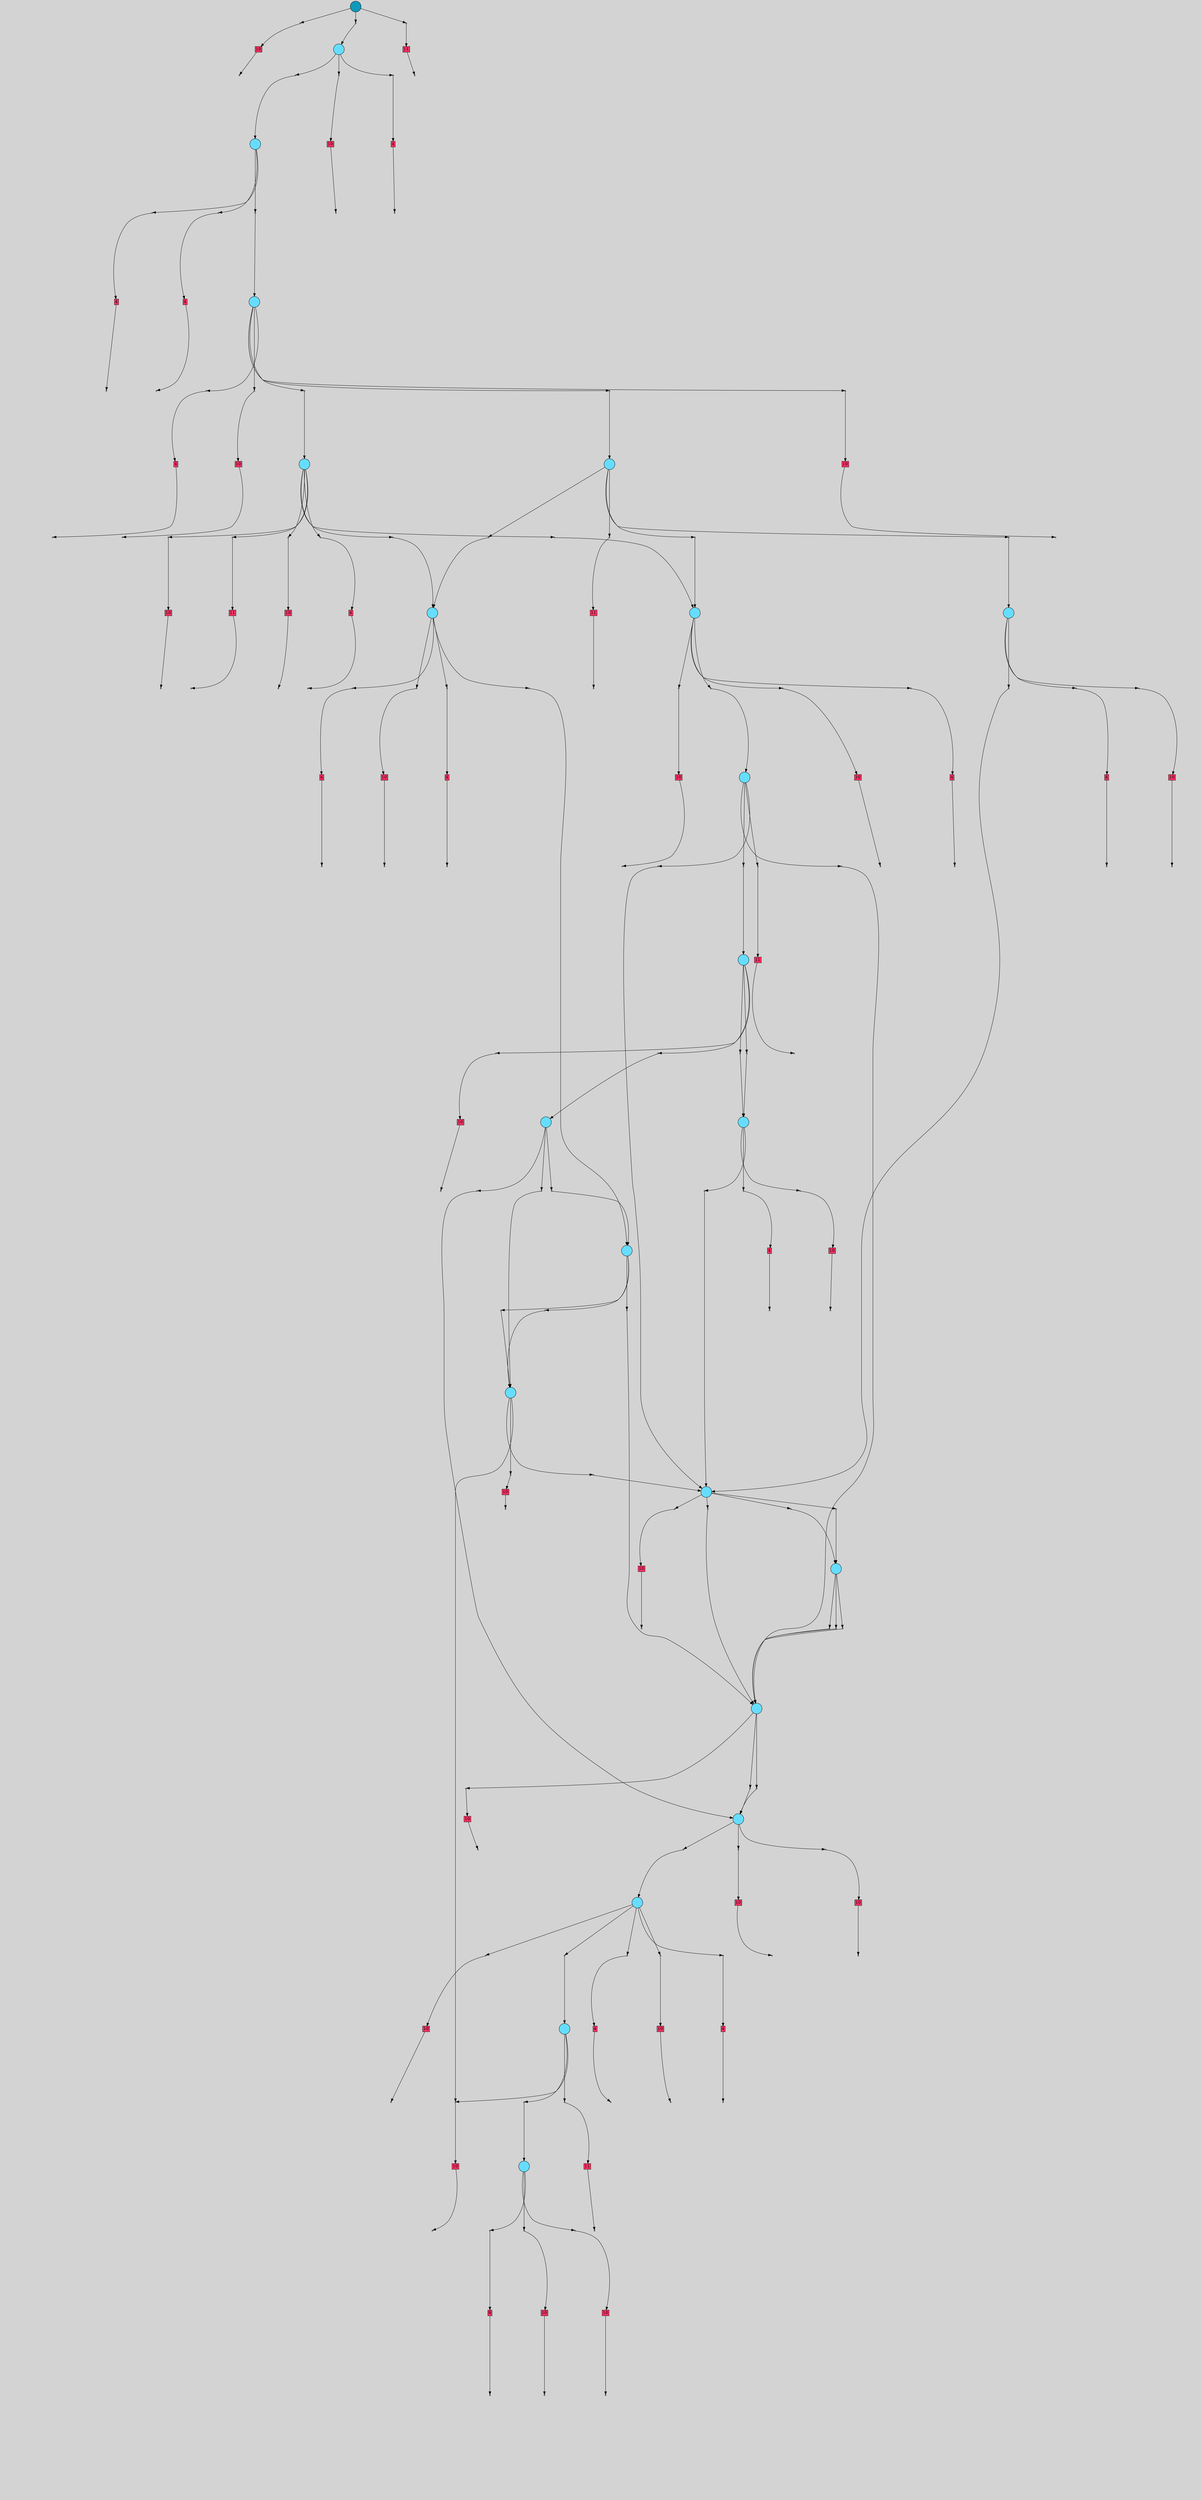 // File exported with GEGELATI v1.4.0
// On the 2025-07-14 18:55:22
// With the File::TPGGraphDotExporter
digraph{
	graph[pad = "0.212, 0.055" bgcolor = lightgray]
	node[shape=circle style = filled label = ""]
		T1873454 [fillcolor="#1199bb"]
		A1860458 [fillcolor="#ff3366" shape=box margin=0.03 width=0 height=0 label="10"]
		T1823406 [fillcolor="#66ddff"]
		A1875855 [fillcolor="#ff3366" shape=box margin=0.03 width=0 height=0 label="11"]
		A1835374 [fillcolor="#ff3366" shape=box margin=0.03 width=0 height=0 label="4"]
		T1320891 [fillcolor="#66ddff"]
		A1835375 [fillcolor="#ff3366" shape=box margin=0.03 width=0 height=0 label="10"]
		A959866 [fillcolor="#ff3366" shape=box margin=0.03 width=0 height=0 label="4"]
		T1393237 [fillcolor="#66ddff"]
		A1567687 [fillcolor="#ff3366" shape=box margin=0.03 width=0 height=0 label="4"]
		A1354645 [fillcolor="#ff3366" shape=box margin=0.03 width=0 height=0 label="10"]
		T1380159 [fillcolor="#66ddff"]
		T834275 [fillcolor="#66ddff"]
		A1393442 [fillcolor="#ff3366" shape=box margin=0.03 width=0 height=0 label="10"]
		A1392042 [fillcolor="#ff3366" shape=box margin=0.03 width=0 height=0 label="4"]
		A1315035 [fillcolor="#ff3366" shape=box margin=0.03 width=0 height=0 label="4"]
		T1367142 [fillcolor="#66ddff"]
		T1369598 [fillcolor="#66ddff"]
		A1379186 [fillcolor="#ff3366" shape=box margin=0.03 width=0 height=0 label="10"]
		A1380010 [fillcolor="#ff3366" shape=box margin=0.03 width=0 height=0 label="11"]
		A430151 [fillcolor="#ff3366" shape=box margin=0.03 width=0 height=0 label="10"]
		T1365506 [fillcolor="#66ddff"]
		A1374776 [fillcolor="#ff3366" shape=box margin=0.03 width=0 height=0 label="11"]
		A128040 [fillcolor="#ff3366" shape=box margin=0.03 width=0 height=0 label="10"]
		T1358366 [fillcolor="#66ddff"]
		A1367334 [fillcolor="#ff3366" shape=box margin=0.03 width=0 height=0 label="10"]
		A1366657 [fillcolor="#ff3366" shape=box margin=0.03 width=0 height=0 label="4"]
		A1368798 [fillcolor="#ff3366" shape=box margin=0.03 width=0 height=0 label="4"]
		A1369427 [fillcolor="#ff3366" shape=box margin=0.03 width=0 height=0 label="10"]
		T904567 [fillcolor="#66ddff"]
		A1369825 [fillcolor="#ff3366" shape=box margin=0.03 width=0 height=0 label="4"]
		A1363991 [fillcolor="#ff3366" shape=box margin=0.03 width=0 height=0 label="10"]
		T964620 [fillcolor="#66ddff"]
		A1365665 [fillcolor="#ff3366" shape=box margin=0.03 width=0 height=0 label="4"]
		T1343451 [fillcolor="#66ddff"]
		A1357671 [fillcolor="#ff3366" shape=box margin=0.03 width=0 height=0 label="11"]
		T359853 [fillcolor="#66ddff"]
		T1076114 [fillcolor="#66ddff"]
		A963998 [fillcolor="#ff3366" shape=box margin=0.03 width=0 height=0 label="10"]
		T584164 [fillcolor="#66ddff"]
		A1343610 [fillcolor="#ff3366" shape=box margin=0.03 width=0 height=0 label="10"]
		T1175256 [fillcolor="#66ddff"]
		T1334898 [fillcolor="#66ddff"]
		A360010 [fillcolor="#ff3366" shape=box margin=0.03 width=0 height=0 label="10"]
		T192979 [fillcolor="#66ddff"]
		A95607 [fillcolor="#ff3366" shape=box margin=0.03 width=0 height=0 label="10"]
		A1084240 [fillcolor="#ff3366" shape=box margin=0.03 width=0 height=0 label="10"]
		A1174932 [fillcolor="#ff3366" shape=box margin=0.03 width=0 height=0 label="4"]
		A1175403 [fillcolor="#ff3366" shape=box margin=0.03 width=0 height=0 label="10"]
		A192524 [fillcolor="#ff3366" shape=box margin=0.03 width=0 height=0 label="10"]
		T90757 [fillcolor="#66ddff"]
		A183192 [fillcolor="#ff3366" shape=box margin=0.03 width=0 height=0 label="10"]
		A111776 [fillcolor="#ff3366" shape=box margin=0.03 width=0 height=0 label="10"]
		A20500 [fillcolor="#ff3366" shape=box margin=0.03 width=0 height=0 label="4"]
		A114675 [fillcolor="#ff3366" shape=box margin=0.03 width=0 height=0 label="10"]
		A112630 [fillcolor="#ff3366" shape=box margin=0.03 width=0 height=0 label="4"]
		T95355 [fillcolor="#66ddff"]
		T36783 [fillcolor="#66ddff"]
		A95608 [fillcolor="#ff3366" shape=box margin=0.03 width=0 height=0 label="11"]
		A37211 [fillcolor="#ff3366" shape=box margin=0.03 width=0 height=0 label="9"]
		A37212 [fillcolor="#ff3366" shape=box margin=0.03 width=0 height=0 label="10"]
		A22957 [fillcolor="#ff3366" shape=box margin=0.03 width=0 height=0 label="10"]
		P8272602 [fillcolor="#cccccc" shape=point label="0"] //
		I8272602 [shape=box style=invis label="14|12&1|73#1|53&#92;n11|0&0|180#1|115&#92;n"] //-1.256605|0.918980|-0.060953|-0.841246|
		P8272602 -> I8272602[style=invis]
		A1860458 [fillcolor="#ff3366" shape=box margin=0.03 width=0 height=0 label="10"]
		T1873454 -> P8272602 -> A1860458
		P8272603 [fillcolor="#cccccc" shape=point label="0"] //
		I8272603 [shape=box style=invis label="14|12&1|73#1|53&#92;n11|0&0|180#1|115&#92;n"] //-1.256605|0.918980|-0.060953|-0.841246|
		P8272603 -> I8272603[style=invis]
		T1873454 -> P8272603 -> T1823406
		P8272604 [fillcolor="#cccccc" shape=point label="0"] //
		I8272604 [shape=box style=invis label="8|19&1|150#1|96&#92;n8|11&1|209#1|93&#92;n16|8&0|227#1|205&#92;n13|1&0|344#1|292&#92;n3|23&0|91#0|1&#92;n11|0&0|335#1|250&#92;n"] //-0.307370|0.126417|0.604684|0.303082|0.362196|0.841274|-0.126423|-0.128101|-0.508170|-0.437691|-0.060953|-0.698281|
		P8272604 -> I8272604[style=invis]
		A1875855 [fillcolor="#ff3366" shape=box margin=0.03 width=0 height=0 label="11"]
		T1873454 -> P8272604 -> A1875855
		P8272605 [fillcolor="#cccccc" shape=point label="1"] //
		I8272605 [shape=box style=invis label="10|20&1|248#1|293&#92;n11|8&0|164#0|91&#92;n0|0&1|254#0|362&#92;n12|10&1|225#0|67&#92;n0|11&0|200#0|248&#92;n16|13&1|152#0|99&#92;n16|9&0|343#1|97&#92;n11|3&1|297#1|214&#92;n11|1&1|158#0|223&#92;n1|15&1|150#1|348&#92;n18|16&1|69#1|341&#92;n4|2&0|177#1|228&#92;n0|8&1|38#1|174&#92;n5|19&1|46#1|96&#92;n3|6&0|120#0|363&#92;n17|17&0|78#0|338&#92;n0|5&0|163#1|86&#92;n5|4&0|96#1|293&#92;n10|14&1|155#0|353&#92;n15|3&0|26#0|90&#92;n18|12&1|207#1|223&#92;n16|6&1|259#0|54&#92;n"] //-0.825118|0.254715|0.350731|-0.379463|0.909293|-0.767151|0.160886|-0.159053|-0.259409|0.654822|0.018453|0.381366|0.882135|0.208683|-0.406609|0.643608|0.219518|0.413280|-0.139765|-0.999510|0.860891|0.492783|-0.787428|0.313352|0.102445|-0.801946|0.857172|-0.084982|0.606663|-0.734443|-0.785983|-0.049448|-0.148689|-0.284006|-0.800060|-0.773706|-0.145146|0.962502|0.671731|-0.260671|-0.611270|0.390150|-0.505697|0.267299|
		P8272605 -> I8272605[style=invis]
		A1860458 -> P8272605
		P8272606 [fillcolor="#cccccc" shape=point label="0"] //
		I8272606 [shape=box style=invis label="10|5&1|98#1|201&#92;n18|17&0|5#0|231&#92;n19|15&0|137#1|192&#92;n12|0&1|85#0|255&#92;n"] //-0.934811|0.367434|0.199490|0.135247|-0.777960|-0.337218|0.411780|-1.984271|
		P8272606 -> I8272606[style=invis]
		A1835374 [fillcolor="#ff3366" shape=box margin=0.03 width=0 height=0 label="4"]
		T1823406 -> P8272606 -> A1835374
		P8272607 [fillcolor="#cccccc" shape=point label="0"] //
		I8272607 [shape=box style=invis label="14|12&1|73#1|53&#92;n11|0&0|180#1|115&#92;n"] //-0.633316|0.918980|-0.060953|-0.841246|
		P8272607 -> I8272607[style=invis]
		T1823406 -> P8272607 -> T1320891
		P8272608 [fillcolor="#cccccc" shape=point label="0"] //
		I8272608 [shape=box style=invis label="6|11&1|351#0|130&#92;n8|13&1|371#0|361&#92;n1|12&1|346#0|37&#92;n11|5&1|298#1|141&#92;n13|0&1|37#0|371&#92;n16|21&0|84#1|22&#92;n0|15&0|53#1|238&#92;n9|10&0|303#1|201&#92;n9|3&0|370#1|83&#92;n4|14&1|43#0|240&#92;n12|5&0|147#0|261&#92;n0|18&0|86#0|125&#92;n12|0&1|181#0|162&#92;n"] //0.520834|-0.063816|-0.658256|0.495144|0.727094|-0.148555|-0.674327|0.161371|-0.317965|-0.499627|0.522425|0.341246|-0.977213|0.197999|0.261484|0.658951|-0.442158|0.170732|0.336446|-0.326398|-0.734533|-0.376021|-0.477286|0.799862|-0.872866|0.027251|
		P8272608 -> I8272608[style=invis]
		A1835375 [fillcolor="#ff3366" shape=box margin=0.03 width=0 height=0 label="10"]
		T1823406 -> P8272608 -> A1835375
		P8272609 [fillcolor="#cccccc" shape=point label="1"] //
		I8272609 [shape=box style=invis label="19|0&1|334#0|172&#92;n17|23&0|328#1|195&#92;n12|15&0|215#1|341&#92;n5|13&1|90#1|189&#92;n8|9&0|325#0|45&#92;n14|7&0|327#0|233&#92;n6|11&0|73#0|7&#92;n19|16&0|323#1|314&#92;n3|19&0|103#1|95&#92;n5|22&1|185#1|4&#92;n1|14&0|257#1|310&#92;n4|8&1|305#1|105&#92;n0|6&1|73#1|322&#92;n13|13&0|358#1|111&#92;n15|2&0|0#0|287&#92;n17|12&1|265#0|230&#92;n9|5&1|183#0|347&#92;n3|17&0|219#0|267&#92;n10|15&0|17#0|153&#92;n14|18&1|34#0|304&#92;n1|4&0|343#0|211&#92;n3|11&0|246#1|95&#92;n16|3&0|66#1|49&#92;n3|1&0|144#0|42&#92;n3|10&0|219#1|344&#92;n"] //0.843337|0.585079|-0.605184|0.806053|0.113616|0.632323|-0.818842|0.029174|-0.709886|-0.087860|0.830772|0.061419|0.721588|-0.738913|0.987913|0.621019|0.254238|-0.692842|0.942280|0.036987|0.725933|-0.750516|-0.964064|-0.695776|-0.007163|-0.767843|0.892066|0.522714|-0.295841|0.603065|1.488787|-0.205406|-0.981614|-0.716458|0.731357|-0.381615|-0.263189|0.951387|-0.429948|0.727561|-0.051741|-0.719001|-0.290178|0.305301|0.957496|0.288553|0.515761|0.219511|-0.582236|-0.614799|
		P8272609 -> I8272609[style=invis]
		A1875855 -> P8272609
		P8272610 [fillcolor="#cccccc" shape=point label="1"] //
		I8272610 [shape=box style=invis label="17|13&0|161#1|365&#92;n15|16&1|15#0|314&#92;n17|15&0|133#1|223&#92;n5|0&0|184#1|94&#92;n6|3&0|120#0|47&#92;n7|6&1|166#0|166&#92;n9|23&1|163#1|39&#92;n10|16&0|374#0|351&#92;n16|10&1|119#0|102&#92;n5|8&1|324#0|161&#92;n7|11&0|64#1|2&#92;n14|19&1|203#0|311&#92;n6|9&0|80#1|98&#92;n11|15&1|313#0|304&#92;n8|10&0|82#0|44&#92;n3|2&1|286#1|329&#92;n11|7&0|279#1|92&#92;n6|4&0|256#1|103&#92;n12|16&1|182#1|231&#92;n13|11&0|11#0|295&#92;n17|12&0|136#1|164&#92;n16|8&1|31#1|176&#92;n4|15&0|16#0|23&#92;n15|1&0|184#0|274&#92;n14|16&1|228#0|270&#92;n11|7&0|159#1|319&#92;n11|17&0|219#1|207&#92;n19|13&1|292#0|201&#92;n10|0&1|90#1|337&#92;n6|3&0|323#0|310&#92;n10|5&0|41#0|283&#92;n1|14&0|317#1|204&#92;n9|11&1|154#1|168&#92;n15|5&1|88#1|291&#92;n"] //-0.411375|0.242210|0.247298|0.933654|-0.905390|0.608732|-0.247526|-0.665927|-0.294638|0.910044|0.455823|-0.346384|-0.509917|-0.985923|-0.023979|-0.727933|-0.897273|0.654468|-0.295107|-0.577706|-0.331315|0.207871|0.593492|0.187668|0.275798|0.949480|-0.155414|0.499438|0.430434|0.263784|-0.566371|-0.965227|0.318919|0.049351|0.259864|0.411108|-0.157723|0.487354|0.209006|0.770763|-0.751135|-0.232046|0.460809|0.802773|0.811544|-0.887018|0.211698|-0.042229|0.624599|-0.246949|0.739109|0.092854|2.280161|0.526771|-0.567597|-0.659199|0.675420|-0.638925|0.716998|-0.665449|-0.384540|-0.064884|0.128860|0.459112|-0.131867|-0.480627|0.016195|0.329958|
		P8272610 -> I8272610[style=invis]
		A1835374 -> P8272610
		P8272611 [fillcolor="#cccccc" shape=point label="0"] //
		I8272611 [shape=box style=invis label="14|6&1|294#1|139&#92;n13|11&0|342#1|261&#92;n17|2&0|275#0|265&#92;n10|13&0|98#1|267&#92;n9|13&0|133#1|30&#92;n14|0&0|301#1|105&#92;n"] //-0.353236|0.818878|-1.381529|0.563700|0.459890|0.801067|-0.465903|0.865908|0.353425|0.980621|-0.376051|0.834679|
		P8272611 -> I8272611[style=invis]
		A959866 [fillcolor="#ff3366" shape=box margin=0.03 width=0 height=0 label="4"]
		T1320891 -> P8272611 -> A959866
		P8272612 [fillcolor="#cccccc" shape=point label="0"] //
		I8272612 [shape=box style=invis label="14|12&1|73#1|53&#92;n11|0&0|180#1|115&#92;n1|0&1|364#0|0&#92;n"] //-0.633316|0.918980|-0.060953|-0.841246|0.059527|-0.295211|
		P8272612 -> I8272612[style=invis]
		T1320891 -> P8272612 -> T1393237
		P8272613 [fillcolor="#cccccc" shape=point label="0"] //
		I8272613 [shape=box style=invis label="8|19&1|150#1|96&#92;n8|14&1|241#0|135&#92;n8|13&0|14#1|197&#92;n16|8&0|349#0|51&#92;n13|1&0|344#1|292&#92;n3|23&0|91#0|1&#92;n11|0&0|335#1|250&#92;n"] //-0.307370|0.126417|0.060297|0.417737|-0.722999|-0.243810|-0.840529|0.608156|-0.126423|-0.128101|-0.508170|-0.437691|-0.060953|-0.698281|
		P8272613 -> I8272613[style=invis]
		A1567687 [fillcolor="#ff3366" shape=box margin=0.03 width=0 height=0 label="4"]
		T1320891 -> P8272613 -> A1567687
		P8272614 [fillcolor="#cccccc" shape=point label="1"] //
		I8272614 [shape=box style=invis label="11|7&0|168#0|351&#92;n6|11&0|103#0|153&#92;n2|3&1|162#0|294&#92;n1|8&0|268#1|80&#92;n6|13&0|107#0|148&#92;n5|22&1|40#0|29&#92;n1|9&1|24#1|351&#92;n12|10&1|318#1|56&#92;n19|2&1|196#0|25&#92;n2|6&1|112#0|351&#92;n18|5&0|163#1|128&#92;n11|1&0|50#1|306&#92;n4|15&0|268#1|206&#92;n1|18&1|296#0|293&#92;n14|4&0|14#1|229&#92;n12|16&0|265#1|365&#92;n5|7&0|189#0|119&#92;n12|1&0|364#1|41&#92;n3|0&1|280#0|123&#92;n14|5&0|358#0|351&#92;n4|2&0|258#1|205&#92;n17|4&1|21#0|89&#92;n3|22&0|321#1|70&#92;n7|3&1|155#1|291&#92;n1|11&0|214#0|114&#92;n8|12&1|56#1|281&#92;n"] //-0.914112|0.297981|0.396210|0.059990|0.794888|0.666635|-0.305940|-0.734804|-0.727527|-0.577169|-0.464789|-0.388246|0.080986|-0.099997|-0.350355|-0.321863|-0.624604|0.106379|-0.847607|0.674553|-0.148689|-0.284006|-0.553187|-0.020746|-0.394222|0.936962|-0.630084|-0.509309|0.119228|-0.859847|-0.838457|-0.786541|0.056233|-0.647483|0.960832|0.877985|0.345520|0.690282|0.261562|-0.178466|-0.938563|-0.839445|-0.482064|0.121399|0.677143|0.064084|0.360478|-0.581735|-0.532881|-0.487429|0.986135|-0.762768|
		P8272614 -> I8272614[style=invis]
		A1835375 -> P8272614
		P8272615 [fillcolor="#cccccc" shape=point label="1"] //
		I8272615 [shape=box style=invis label="12|7&0|209#1|12&#92;n10|0&1|22#0|222&#92;n13|9&0|27#1|188&#92;n0|2&1|215#0|40&#92;n5|6&1|20#0|187&#92;n19|16&1|126#1|277&#92;n11|23&1|47#1|306&#92;n8|11&0|273#1|4&#92;n8|22&1|327#1|162&#92;n11|15&1|313#0|304&#92;n9|8&1|226#0|364&#92;n9|1&0|323#1|267&#92;n16|4&0|59#0|21&#92;n14|10&0|192#0|314&#92;n12|2&0|143#1|62&#92;n3|12&0|315#0|214&#92;n15|21&0|168#1|130&#92;n3|14&1|254#0|93&#92;n0|13&0|76#1|74&#92;n19|5&1|354#1|153&#92;n8|9&0|300#1|248&#92;n"] //0.412434|-0.590670|0.374568|-0.177807|-0.211333|0.775772|-0.211440|-0.702692|-0.137951|0.883846|-0.311386|0.440960|0.119240|0.680939|0.923498|-0.180367|-0.069904|-0.913760|-0.079684|0.922006|0.403766|-0.641637|-0.023053|0.549543|-0.535395|-0.434530|-0.141093|-0.218076|-0.436828|-0.503219|0.127934|0.009690|0.336963|-0.258468|0.698705|-0.057555|0.268673|0.482776|0.908044|-0.269544|0.094434|-0.231500|
		P8272615 -> I8272615[style=invis]
		A959866 -> P8272615
		P8272616 [fillcolor="#cccccc" shape=point label="0"] //
		I8272616 [shape=box style=invis label="16|0&1|182#1|264&#92;n"] //0.574344|0.701073|
		P8272616 -> I8272616[style=invis]
		A1354645 [fillcolor="#ff3366" shape=box margin=0.03 width=0 height=0 label="10"]
		T1393237 -> P8272616 -> A1354645
		P8272617 [fillcolor="#cccccc" shape=point label="0"] //
		I8272617 [shape=box style=invis label="14|12&1|73#1|53&#92;n11|0&0|180#1|115&#92;n"] //-0.633316|0.918980|-0.060953|-0.841246|
		P8272617 -> I8272617[style=invis]
		T1393237 -> P8272617 -> T1380159
		P8272618 [fillcolor="#cccccc" shape=point label="0"] //
		I8272618 [shape=box style=invis label="14|12&1|73#1|53&#92;n15|0&0|180#1|115&#92;n"] //-0.633316|0.918980|-0.060953|-0.841246|
		P8272618 -> I8272618[style=invis]
		T1393237 -> P8272618 -> T834275
		P8272619 [fillcolor="#cccccc" shape=point label="0"] //
		I8272619 [shape=box style=invis label="18|12&1|297#1|212&#92;n11|0&0|180#1|277&#92;n"] //-0.751385|-0.985129|-0.060953|-1.133468|
		P8272619 -> I8272619[style=invis]
		A1393442 [fillcolor="#ff3366" shape=box margin=0.03 width=0 height=0 label="10"]
		T1393237 -> P8272619 -> A1393442
		P8272620 [fillcolor="#cccccc" shape=point label="0"] //
		I8272620 [shape=box style=invis label="8|19&1|150#1|96&#92;n8|14&1|241#0|135&#92;n8|13&0|14#1|197&#92;n16|8&0|349#0|51&#92;n13|1&0|344#1|292&#92;n3|23&0|91#0|1&#92;n11|0&0|335#1|250&#92;n"] //-0.307370|0.126417|0.060297|0.417737|-0.722999|-0.243810|-0.840529|0.608156|-0.126423|-0.128101|-0.508170|-0.437691|-0.060953|-0.698281|
		P8272620 -> I8272620[style=invis]
		A1392042 [fillcolor="#ff3366" shape=box margin=0.03 width=0 height=0 label="4"]
		T1393237 -> P8272620 -> A1392042
		P8272621 [fillcolor="#cccccc" shape=point label="1"] //
		I8272621 [shape=box style=invis label="18|13&1|356#1|116&#92;n2|3&0|375#0|235&#92;n0|4&1|311#1|124&#92;n18|0&1|268#1|277&#92;n5|23&1|311#1|347&#92;n1|14&0|316#1|204&#92;n5|12&0|37#0|77&#92;n3|15&0|276#1|373&#92;n16|10&1|119#0|102&#92;n16|2&1|315#1|153&#92;n10|16&0|26#0|351&#92;n7|11&0|64#1|2&#92;n8|21&1|186#1|176&#92;n18|9&0|287#0|102&#92;n11|12&0|21#0|237&#92;n13|2&0|11#0|357&#92;n11|15&1|313#0|304&#92;n12|16&1|182#1|231&#92;n7|19&0|15#1|89&#92;n15|7&0|372#0|205&#92;n15|13&1|167#1|134&#92;n11|17&0|219#1|207&#92;n16|1&0|295#1|320&#92;n7|6&1|166#0|369&#92;n10|5&0|41#0|283&#92;n9|12&1|271#0|351&#92;n9|8&1|261#0|122&#92;n"] //-0.310151|-0.225009|-0.414556|-0.253003|0.126972|0.973133|0.872046|0.241781|-0.029486|-0.330904|0.128860|0.459112|0.913625|-0.976438|-0.129825|-0.855350|-0.897273|0.654468|1.039190|0.219175|-0.023979|-0.727933|-0.331315|0.207871|0.342638|-0.495638|-0.888715|0.751000|1.642760|-0.676295|0.209006|0.770763|-0.155414|0.499438|-0.157723|0.487354|-0.970108|0.388027|-0.728709|0.352782|0.070697|0.488646|1.154543|0.526771|-0.200547|0.171178|0.455823|-0.346384|-0.384540|-0.064884|0.671950|0.078146|0.403766|-0.641637|
		P8272621 -> I8272621[style=invis]
		A1567687 -> P8272621
		P8272622 [fillcolor="#cccccc" shape=point label="1"] //
		I8272622 [shape=box style=invis label="4|8&1|309#0|199&#92;n18|1&1|97#0|228&#92;n3|14&1|234#0|119&#92;n18|15&0|173#0|149&#92;n16|4&0|110#1|207&#92;n5|12&0|89#0|117&#92;n7|23&1|116#0|240&#92;n12|7&1|98#0|167&#92;n15|5&0|244#1|10&#92;n3|6&0|100#0|302&#92;n13|11&0|103#0|348&#92;n17|3&0|83#1|213&#92;n11|0&1|13#0|341&#92;n18|4&1|120#0|248&#92;n3|10&1|95#0|73&#92;n8|7&0|183#1|215&#92;n5|16&1|343#0|238&#92;n7|11&1|360#1|273&#92;n19|2&1|196#1|25&#92;n0|15&1|68#1|338&#92;n6|12&1|20#1|71&#92;n0|13&0|107#0|148&#92;n12|1&0|50#1|41&#92;n"] //-0.873436|0.839164|-0.749896|-0.459078|-0.666841|0.779620|1.740217|0.365956|0.085404|-0.748897|-0.068670|-0.947724|-0.592528|-0.598863|-0.469777|0.273543|0.381122|-0.505661|0.703735|-0.785280|0.362346|0.059990|0.454319|-0.970897|-1.806510|-0.767151|-1.967495|-0.069515|-0.350647|-0.147768|-0.875763|0.279842|-0.210680|0.912946|-0.707765|-0.781644|-0.306431|0.106379|0.441687|0.110008|-0.461620|0.326346|-0.727527|-0.577169|-0.595036|0.877985|
		P8272622 -> I8272622[style=invis]
		A1354645 -> P8272622
		P8272623 [fillcolor="#cccccc" shape=point label="0"] //
		I8272623 [shape=box style=invis label="8|19&1|150#1|96&#92;n8|14&1|241#0|135&#92;n8|13&0|14#1|197&#92;n16|8&0|349#0|51&#92;n13|1&0|344#1|292&#92;n3|23&0|91#0|1&#92;n11|0&0|335#1|250&#92;n"] //-0.307370|0.126417|0.060297|0.417737|-0.722999|-0.243810|-0.840529|0.608156|-0.126423|-0.128101|-0.508170|-0.437691|-0.060953|-0.698281|
		P8272623 -> I8272623[style=invis]
		A1315035 [fillcolor="#ff3366" shape=box margin=0.03 width=0 height=0 label="4"]
		T1380159 -> P8272623 -> A1315035
		P8272624 [fillcolor="#cccccc" shape=point label="0"] //
		I8272624 [shape=box style=invis label="18|2&1|3#1|158&#92;n14|0&0|314#1|115&#92;n"] //-0.216598|0.213715|1.007608|0.650322|
		P8272624 -> I8272624[style=invis]
		T1380159 -> P8272624 -> T1367142
		P8272625 [fillcolor="#cccccc" shape=point label="0"] //
		I8272625 [shape=box style=invis label="14|12&1|73#1|53&#92;n11|0&0|180#1|115&#92;n"] //-0.633316|0.918980|-0.060953|-0.841246|
		P8272625 -> I8272625[style=invis]
		T1380159 -> P8272625 -> T1369598
		P8272626 [fillcolor="#cccccc" shape=point label="0"] //
		I8272626 [shape=box style=invis label="14|6&1|294#1|139&#92;n0|0&1|311#1|320&#92;n17|14&0|78#0|186&#92;n1|15&0|182#0|72&#92;n12|0&1|85#0|255&#92;n"] //-0.248167|0.818878|0.659949|-0.051819|0.586133|-0.340471|0.654090|-0.228444|0.411780|-0.833364|
		P8272626 -> I8272626[style=invis]
		A1379186 [fillcolor="#ff3366" shape=box margin=0.03 width=0 height=0 label="10"]
		T1380159 -> P8272626 -> A1379186
		P8272627 [fillcolor="#cccccc" shape=point label="0"] //
		I8272627 [shape=box style=invis label="8|19&1|150#1|96&#92;n8|11&1|209#1|93&#92;n16|8&0|227#1|205&#92;n13|1&0|344#1|292&#92;n3|23&0|91#0|1&#92;n11|0&0|335#1|250&#92;n"] //-0.307370|0.126417|0.604684|0.303082|0.362196|0.841274|-0.126423|-0.128101|-0.508170|-0.437691|-0.060953|-0.698281|
		P8272627 -> I8272627[style=invis]
		A1380010 [fillcolor="#ff3366" shape=box margin=0.03 width=0 height=0 label="11"]
		T1380159 -> P8272627 -> A1380010
		P8272628 [fillcolor="#cccccc" shape=point label="0"] //
		I8272628 [shape=box style=invis label="7|0&1|11#0|41&#92;n"] //-0.346762|0.586733|
		P8272628 -> I8272628[style=invis]
		A430151 [fillcolor="#ff3366" shape=box margin=0.03 width=0 height=0 label="10"]
		T1380159 -> P8272628 -> A430151
		P8272629 [fillcolor="#cccccc" shape=point label="0"] //
		I8272629 [shape=box style=invis label="14|12&1|73#1|352&#92;n11|0&0|84#1|250&#92;n"] //-0.633316|0.918980|-0.060953|-0.698281|
		P8272629 -> I8272629[style=invis]
		T834275 -> P8272629 -> T1365506
		P8272630 [fillcolor="#cccccc" shape=point label="0"] //
		I8272630 [shape=box style=invis label="14|12&1|73#1|352&#92;n11|0&0|180#1|353&#92;n"] //-0.317804|0.918980|-0.060953|-1.133468|
		P8272630 -> I8272630[style=invis]
		T834275 -> P8272630 -> T1367142
		P8272631 [fillcolor="#cccccc" shape=point label="0"] //
		I8272631 [shape=box style=invis label="14|12&1|73#1|53&#92;n11|0&0|180#1|115&#92;n"] //-0.894029|0.918980|-0.060953|-0.841246|
		P8272631 -> I8272631[style=invis]
		T834275 -> P8272631 -> T1369598
		P8272632 [fillcolor="#cccccc" shape=point label="0"] //
		I8272632 [shape=box style=invis label="8|19&1|150#1|96&#92;n8|11&1|209#1|93&#92;n16|8&0|227#1|205&#92;n13|1&0|344#1|292&#92;n3|23&0|91#0|1&#92;n11|0&0|335#1|250&#92;n"] //-0.307370|0.126417|0.604684|0.303082|0.362196|0.841274|-0.126423|-0.128101|-0.508170|-0.437691|-0.060953|-0.698281|
		P8272632 -> I8272632[style=invis]
		A1374776 [fillcolor="#ff3366" shape=box margin=0.03 width=0 height=0 label="11"]
		T834275 -> P8272632 -> A1374776
		P8272633 [fillcolor="#cccccc" shape=point label="1"] //
		I8272633 [shape=box style=invis label="1|8&1|121#1|323&#92;n5|0&1|280#0|185&#92;n16|13&1|156#0|276&#92;n15|11&0|238#0|330&#92;n10|5&1|264#0|152&#92;n6|8&0|107#0|148&#92;n13|7&1|287#1|81&#92;n14|6&1|286#1|272&#92;n18|15&0|173#0|55&#92;n7|7&0|319#1|304&#92;n5|9&0|192#0|192&#92;n12|22&0|255#0|253&#92;n8|17&1|329#1|370&#92;n12|10&1|94#0|358&#92;n5|22&1|199#0|29&#92;n9|13&0|10#1|70&#92;n14|2&0|0#1|80&#92;n19|3&0|85#0|230&#92;n13|5&1|318#1|183&#92;n11|14&0|105#1|261&#92;n14|16&0|246#0|37&#92;n5|12&1|103#1|167&#92;n19|11&0|109#1|122&#92;n1|1&1|137#0|290&#92;n10|9&0|185#0|99&#92;n4|0&0|22#1|133&#92;n9|13&0|208#1|355&#92;n14|4&1|120#0|242&#92;n"] //-0.828964|-0.256507|0.345520|0.690282|-0.460564|-0.522379|-0.153971|-0.505382|0.452678|-0.172478|-0.727527|-0.577169|0.444205|-0.034213|-0.866942|-0.106678|2.084486|0.365956|-0.516995|0.150445|-0.827330|-0.344165|-0.343099|0.130715|-0.492375|0.873402|0.160886|-0.163919|-0.464789|-0.388246|0.461856|0.873855|-0.239659|-0.005740|0.761975|-0.221376|-0.713401|0.269519|0.903255|-0.176529|-0.935845|0.456979|-0.920227|-0.330943|-0.536280|0.061073|-0.305696|0.371259|-0.184596|-0.143988|-0.795546|-0.394590|0.670012|0.472563|-1.967495|-0.069515|
		P8272633 -> I8272633[style=invis]
		A1393442 -> P8272633
		P8272634 [fillcolor="#cccccc" shape=point label="1"] //
		I8272634 [shape=box style=invis label="12|19&1|14#1|370&#92;n18|13&1|356#1|116&#92;n2|3&0|375#0|235&#92;n0|4&1|311#1|124&#92;n18|0&1|268#1|277&#92;n5|23&1|311#1|347&#92;n1|14&0|316#1|204&#92;n5|12&0|37#0|77&#92;n3|15&0|276#1|373&#92;n16|10&1|119#0|102&#92;n16|2&1|315#1|153&#92;n10|16&0|26#0|351&#92;n7|11&0|64#1|2&#92;n8|21&1|186#1|176&#92;n18|9&0|287#0|102&#92;n11|12&0|21#0|237&#92;n13|2&0|11#0|357&#92;n11|15&1|313#0|304&#92;n12|16&1|182#1|231&#92;n7|19&0|15#1|89&#92;n15|7&0|372#0|205&#92;n15|13&1|167#1|134&#92;n11|17&0|219#1|207&#92;n16|1&0|295#1|320&#92;n7|6&1|166#0|369&#92;n10|5&0|41#0|283&#92;n9|12&1|271#0|351&#92;n7|8&1|352#1|241&#92;n"] //-0.383499|-0.325145|-0.310151|-0.225009|-0.414556|-0.253003|0.126972|0.973133|0.872046|0.241781|-0.029486|-0.330904|0.128860|0.459112|0.913625|-0.976438|-0.129825|-0.855350|-0.897273|0.654468|1.039190|0.219175|-0.023979|-0.727933|-0.331315|0.207871|0.342638|-0.495638|-0.888715|0.751000|1.642760|-0.676295|0.209006|0.770763|-0.155414|0.499438|-0.157723|0.487354|-0.970108|0.388027|-0.728709|0.352782|0.070697|0.488646|1.154543|0.526771|-0.200547|0.171178|0.455823|-0.346384|-0.384540|-0.064884|0.671950|0.078146|0.933199|0.297628|
		P8272634 -> I8272634[style=invis]
		A1392042 -> P8272634
		P8272635 [fillcolor="#cccccc" shape=point label="1"] //
		I8272635 [shape=box style=invis label="17|23&0|302#1|141&#92;n12|19&1|14#1|370&#92;n4|15&0|266#0|23&#92;n9|11&1|154#1|168&#92;n6|3&0|323#0|43&#92;n3|4&0|196#1|354&#92;n14|1&0|3#0|76&#92;n2|3&0|375#0|235&#92;n15|23&1|24#1|215&#92;n16|2&1|132#1|153&#92;n12|12&0|303#1|201&#92;n3|15&0|276#1|373&#92;n7|4&0|49#1|361&#92;n7|6&0|19#1|339&#92;n10|16&0|26#0|351&#92;n7|11&0|64#1|2&#92;n8|21&1|180#1|176&#92;n19|5&1|6#1|100&#92;n11|12&0|21#0|237&#92;n13|2&0|11#0|357&#92;n7|19&0|15#1|89&#92;n11|7&0|159#1|319&#92;n16|1&0|295#1|319&#92;n15|7&0|372#0|205&#92;n16|16&0|173#1|38&#92;n15|13&1|167#1|134&#92;n9|0&0|365#0|58&#92;n11|17&0|219#1|207&#92;n18|9&0|287#0|102&#92;n4|10&0|321#1|192&#92;n10|5&0|41#0|283&#92;n9|12&1|271#0|351&#92;n6|8&0|198#1|37&#92;n4|14&0|247#0|276&#92;n"] //-0.790586|-0.713411|-0.383499|-0.325145|0.811544|-0.887018|-0.131867|-0.480627|0.716998|-0.665449|0.458119|0.491689|0.775920|-0.835864|-0.414556|-0.253003|0.355556|0.465137|1.039190|0.219175|0.128279|0.986587|-0.129825|-0.855350|0.391778|-0.351398|0.712737|0.523721|-0.023979|-0.727933|-0.331315|0.207871|0.342638|-0.495638|0.908044|-0.269544|0.824827|-0.676295|0.209006|0.770763|-0.970108|0.388027|0.739109|0.092854|-0.203855|0.171178|-0.728709|0.352782|0.604406|0.119936|0.070697|0.488646|0.724672|-0.338960|0.826849|0.526771|-0.888715|0.751000|-0.715527|-0.566896|-0.384540|-0.064884|0.671950|0.078146|0.527845|0.479439|-0.245466|0.010927|
		P8272635 -> I8272635[style=invis]
		A1315035 -> P8272635
		P8272636 [fillcolor="#cccccc" shape=point label="0"] //
		I8272636 [shape=box style=invis label="18|0&1|143#1|195&#92;n"] //-1.535963|-0.265523|
		P8272636 -> I8272636[style=invis]
		A128040 [fillcolor="#ff3366" shape=box margin=0.03 width=0 height=0 label="10"]
		T1367142 -> P8272636 -> A128040
		P8272637 [fillcolor="#cccccc" shape=point label="0"] //
		I8272637 [shape=box style=invis label="14|12&1|73#1|352&#92;n11|0&0|180#1|353&#92;n"] //-0.317804|0.918980|-0.060953|-1.133468|
		P8272637 -> I8272637[style=invis]
		T1367142 -> P8272637 -> T1358366
		P8272638 [fillcolor="#cccccc" shape=point label="0"] //
		I8272638 [shape=box style=invis label="11|18&1|219#0|102&#92;n6|0&0|66#0|273&#92;n"] //0.690901|0.590675|0.670945|-0.309578|
		P8272638 -> I8272638[style=invis]
		A1367334 [fillcolor="#ff3366" shape=box margin=0.03 width=0 height=0 label="10"]
		T1367142 -> P8272638 -> A1367334
		P8272639 [fillcolor="#cccccc" shape=point label="0"] //
		I8272639 [shape=box style=invis label="8|19&1|150#1|96&#92;n8|14&1|241#0|135&#92;n8|13&0|14#1|197&#92;n16|8&0|349#0|51&#92;n13|1&0|344#1|292&#92;n3|23&0|91#0|1&#92;n11|0&0|335#1|250&#92;n"] //-0.307370|0.126417|0.060297|0.417737|-0.722999|-0.243810|-0.840529|0.608156|-0.126423|-0.128101|-0.508170|-0.437691|-0.060953|-0.698281|
		P8272639 -> I8272639[style=invis]
		A1366657 [fillcolor="#ff3366" shape=box margin=0.03 width=0 height=0 label="4"]
		T1367142 -> P8272639 -> A1366657
		P8272640 [fillcolor="#cccccc" shape=point label="0"] //
		I8272640 [shape=box style=invis label="14|12&1|73#1|53&#92;n11|0&0|180#1|336&#92;n"] //-0.633316|0.918980|-0.060953|-0.841246|
		P8272640 -> I8272640[style=invis]
		A1368798 [fillcolor="#ff3366" shape=box margin=0.03 width=0 height=0 label="4"]
		T1369598 -> P8272640 -> A1368798
		P8272641 [fillcolor="#cccccc" shape=point label="0"] //
		I8272641 [shape=box style=invis label="14|12&1|73#1|352&#92;n11|0&0|180#1|353&#92;n"] //-0.633316|0.918980|-0.042647|-1.133468|
		P8272641 -> I8272641[style=invis]
		A1369427 [fillcolor="#ff3366" shape=box margin=0.03 width=0 height=0 label="10"]
		T1369598 -> P8272641 -> A1369427
		P8272642 [fillcolor="#cccccc" shape=point label="0"] //
		I8272642 [shape=box style=invis label="14|12&1|73#1|53&#92;n11|0&0|180#1|336&#92;n"] //-0.633316|0.918980|-0.060953|-0.841246|
		P8272642 -> I8272642[style=invis]
		T1369598 -> P8272642 -> T904567
		P8272643 [fillcolor="#cccccc" shape=point label="0"] //
		I8272643 [shape=box style=invis label="8|19&1|150#1|96&#92;n8|14&1|241#0|135&#92;n8|13&0|14#1|197&#92;n16|8&0|349#0|51&#92;n13|1&0|344#1|292&#92;n3|23&0|91#0|1&#92;n11|0&0|335#1|250&#92;n"] //-0.307370|0.126417|0.060297|0.417737|-0.722999|-0.243810|-0.840529|0.608156|-0.126423|-0.128101|-0.508170|-0.437691|-0.060953|-0.698281|
		P8272643 -> I8272643[style=invis]
		A1369825 [fillcolor="#ff3366" shape=box margin=0.03 width=0 height=0 label="4"]
		T1369598 -> P8272643 -> A1369825
		P8272644 [fillcolor="#cccccc" shape=point label="1"] //
		I8272644 [shape=box style=invis label="2|5&0|194#0|197&#92;n16|16&0|271#0|53&#92;n4|8&0|173#0|88&#92;n19|2&1|327#1|25&#92;n5|22&1|199#0|29&#92;n0|4&1|200#0|60&#92;n12|1&0|364#1|41&#92;n10|5&1|264#0|152&#92;n5|7&1|114#0|103&#92;n5|9&0|192#0|192&#92;n7|7&0|319#1|304&#92;n4|0&0|22#1|133&#92;n15|22&0|251#0|133&#92;n6|13&0|107#0|148&#92;n17|3&1|351#0|101&#92;n2|16&1|23#1|141&#92;n12|10&1|94#0|358&#92;n1|4&1|120#0|242&#92;n14|2&0|0#1|304&#92;n5|12&1|103#1|167&#92;n18|15&0|173#0|55&#92;n1|6&1|141#1|266&#92;n0|14&1|4#0|255&#92;n19|11&0|109#1|258&#92;n10|8&0|82#1|372&#92;n11|0&0|350#1|41&#92;n"] //0.490264|0.219039|-0.993390|-0.976886|-0.431890|0.671310|-0.202648|0.106379|-0.464789|-0.388246|-0.259409|0.654822|-0.595036|1.404808|0.452678|-0.172478|-0.985739|-0.989161|-0.827330|-0.344165|-0.516995|0.150445|-0.795546|-0.394590|-0.658661|0.012993|-0.727527|-0.577169|0.017785|0.381366|-0.666904|0.940565|0.208910|-0.163919|-1.967495|-0.069515|-0.239659|-0.005740|-0.920227|-0.330943|2.084486|0.365956|-0.766496|-0.482518|0.936510|-0.767598|-0.536280|0.061073|-0.499540|0.652587|-0.958480|0.343376|
		P8272644 -> I8272644[style=invis]
		A1379186 -> P8272644
		P8272645 [fillcolor="#cccccc" shape=point label="1"] //
		I8272645 [shape=box style=invis label="19|7&1|209#0|52&#92;n13|19&1|209#0|132&#92;n17|23&0|328#1|195&#92;n12|15&0|215#1|341&#92;n7|3&1|145#0|160&#92;n11|7&0|79#0|19&#92;n5|13&1|90#1|189&#92;n8|9&0|325#0|45&#92;n5|13&0|103#0|337&#92;n14|7&0|327#0|233&#92;n8|21&1|373#1|16&#92;n6|11&0|73#0|7&#92;n19|16&0|323#1|314&#92;n3|19&0|103#1|95&#92;n9|11&1|98#0|109&#92;n2|0&1|9#1|369&#92;n0|6&1|73#1|322&#92;n15|2&0|0#0|287&#92;n15|4&1|99#1|236&#92;n7|14&0|292#1|151&#92;n17|12&0|265#0|230&#92;n16|8&0|85#1|290&#92;n13|0&0|333#0|204&#92;n3|17&0|219#0|267&#92;n10|15&0|17#0|153&#92;n8|5&1|183#0|347&#92;n14|18&1|34#0|304&#92;n1|4&0|343#0|211&#92;n17|7&0|149#0|304&#92;n16|3&0|66#1|49&#92;n3|1&0|144#0|42&#92;n0|11&0|371#1|260&#92;n3|10&0|219#1|344&#92;n"] //-0.896744|-0.731674|-0.668247|-0.358540|-0.605184|0.806053|0.113616|0.632323|0.335271|-0.971002|0.723892|0.190710|-0.818842|0.029174|-0.709886|-0.087860|-0.315331|0.725362|0.830772|0.061419|-0.895654|-0.903590|0.721588|-0.738913|0.987913|0.621019|0.254238|-0.692842|-0.239937|-0.670755|0.863392|-0.856368|-0.007163|-0.767843|-0.295841|0.603065|-0.359447|-0.088150|0.506791|0.917607|1.488787|-0.205406|0.819569|0.651893|-0.284866|0.466611|0.731357|-0.381615|-0.263189|0.951387|-0.981614|-0.716458|-0.429948|0.727561|-0.051741|-0.719001|0.654291|0.238150|0.957496|0.288553|0.515761|0.219511|-0.886997|-0.931500|-0.582236|-0.614799|
		P8272645 -> I8272645[style=invis]
		A1380010 -> P8272645
		P8272646 [fillcolor="#cccccc" shape=point label="1"] //
		I8272646 [shape=box style=invis label="8|5&0|163#1|128&#92;n11|0&1|254#0|362&#92;n3|6&0|120#0|363&#92;n7|7&0|56#1|304&#92;n9|19&1|1#0|209&#92;n15|0&1|144#1|41&#92;n3|9&1|242#1|346&#92;n8|15&1|19#1|281&#92;n16|10&0|62#1|205&#92;n3|4&0|192#0|139&#92;n0|8&1|104#0|255&#92;n7|11&1|372#0|216&#92;n3|2&1|280#0|103&#92;n6|3&0|255#0|256&#92;n19|13&0|16#0|76&#92;n5|0&1|18#0|258&#92;n"] //-0.148689|-0.284006|0.909293|-0.767151|0.606663|-0.734443|-0.516995|0.150445|-0.858752|-0.071015|-0.134428|0.798712|0.327079|0.084244|0.986135|-0.762768|-0.382028|0.013797|0.672676|-0.869045|0.102445|-0.801946|-0.955245|0.469956|0.345520|0.690282|-0.867483|0.066312|0.877884|-0.225959|0.622489|-0.956966|
		P8272646 -> I8272646[style=invis]
		A430151 -> P8272646
		P8272647 [fillcolor="#cccccc" shape=point label="0"] //
		I8272647 [shape=box style=invis label="16|4&1|202#0|102&#92;n10|16&1|372#0|172&#92;n7|6&0|304#0|104&#92;n7|12&0|78#0|47&#92;n11|0&0|84#1|250&#92;n"] //0.400808|-0.727532|-0.163604|-0.487668|-0.852633|0.391951|0.534583|0.038414|-0.060953|-0.698281|
		P8272647 -> I8272647[style=invis]
		A1363991 [fillcolor="#ff3366" shape=box margin=0.03 width=0 height=0 label="10"]
		T1365506 -> P8272647 -> A1363991
		P8272648 [fillcolor="#cccccc" shape=point label="0"] //
		I8272648 [shape=box style=invis label="14|12&1|73#1|352&#92;n11|0&0|180#1|353&#92;n"] //-0.317804|0.918980|-0.060953|-1.133468|
		P8272648 -> I8272648[style=invis]
		T1365506 -> P8272648 -> T964620
		P8272649 [fillcolor="#cccccc" shape=point label="0"] //
		I8272649 [shape=box style=invis label="8|19&1|150#1|96&#92;n8|14&1|241#0|135&#92;n8|13&0|14#1|197&#92;n16|8&0|349#0|51&#92;n13|1&0|344#1|292&#92;n3|23&0|91#0|1&#92;n11|0&0|335#1|250&#92;n"] //-0.307370|0.126417|0.060297|0.417737|-0.722999|-0.243810|-0.840529|0.608156|-0.126423|-0.128101|-0.508170|-0.437691|-0.060953|-0.698281|
		P8272649 -> I8272649[style=invis]
		A1365665 [fillcolor="#ff3366" shape=box margin=0.03 width=0 height=0 label="4"]
		T1365506 -> P8272649 -> A1365665
		P8272650 [fillcolor="#cccccc" shape=point label="1"] //
		I8272650 [shape=box style=invis label="17|23&0|328#1|195&#92;n12|15&0|215#1|341&#92;n5|13&1|90#1|189&#92;n8|9&0|325#0|45&#92;n14|7&0|327#0|233&#92;n6|11&0|73#0|7&#92;n19|16&0|323#1|314&#92;n3|19&0|103#1|95&#92;n5|22&1|185#1|4&#92;n1|14&0|257#1|310&#92;n0|6&1|73#1|322&#92;n13|13&0|358#1|111&#92;n15|2&0|0#0|287&#92;n17|12&1|265#0|230&#92;n9|5&1|183#0|347&#92;n16|8&0|85#1|290&#92;n3|17&0|219#0|267&#92;n10|15&0|17#0|153&#92;n14|18&1|34#0|304&#92;n1|4&0|343#0|211&#92;n3|11&0|246#1|95&#92;n16|3&0|66#1|49&#92;n3|1&0|144#0|42&#92;n3|10&0|219#1|344&#92;n"] //-0.605184|0.806053|0.113616|0.632323|-0.818842|0.029174|-0.709886|-0.087860|0.830772|0.061419|0.721588|-0.738913|0.987913|0.621019|0.254238|-0.692842|0.942280|0.036987|0.725933|-0.750516|-0.007163|-0.767843|0.892066|0.522714|-0.295841|0.603065|1.488787|-0.205406|-0.981614|-0.716458|0.819569|0.651893|0.731357|-0.381615|-0.263189|0.951387|-0.429948|0.727561|-0.051741|-0.719001|-0.290178|0.305301|0.957496|0.288553|0.515761|0.219511|-0.582236|-0.614799|
		P8272650 -> I8272650[style=invis]
		A1374776 -> P8272650
		P8272651 [fillcolor="#cccccc" shape=point label="1"] //
		I8272651 [shape=box style=invis label="12|3&1|262#0|197&#92;n14|1&1|232#1|239&#92;n6|11&0|238#0|146&#92;n16|9&0|343#1|97&#92;n12|10&1|94#0|67&#92;n18|19&0|179#0|225&#92;n3|14&1|326#1|319&#92;n1|15&1|335#1|348&#92;n8|5&0|163#1|128&#92;n10|12&1|333#0|229&#92;n11|8&0|256#1|80&#92;n3|0&1|243#0|351&#92;n4|2&1|206#1|158&#92;n16|13&1|152#0|99&#92;n0|11&0|200#0|248&#92;n16|6&1|259#0|54&#92;n"] //0.794888|0.666635|-0.984528|0.364911|0.396210|0.059990|0.882135|0.208683|0.160886|-0.159053|0.038147|0.009683|0.797189|-0.536575|-0.139765|-0.999510|-0.148689|-0.284006|0.147590|0.424890|-0.305940|-0.734804|-0.877789|0.318967|-0.790854|-0.679777|0.018453|0.381366|-0.259409|0.654822|-0.554680|0.267299|
		P8272651 -> I8272651[style=invis]
		A128040 -> P8272651
		P8272652 [fillcolor="#cccccc" shape=point label="0"] //
		I8272652 [shape=box style=invis label="14|12&1|73#1|352&#92;n11|0&0|180#1|353&#92;n"] //-0.633316|0.918980|-0.042647|-1.133468|
		P8272652 -> I8272652[style=invis]
		T1358366 -> P8272652 -> T1343451
		P8272653 [fillcolor="#cccccc" shape=point label="0"] //
		I8272653 [shape=box style=invis label="14|12&1|73#1|352&#92;n11|0&0|84#1|250&#92;n"] //-0.633316|0.918980|-0.060953|-0.698281|
		P8272653 -> I8272653[style=invis]
		A1357671 [fillcolor="#ff3366" shape=box margin=0.03 width=0 height=0 label="11"]
		T1358366 -> P8272653 -> A1357671
		P8272654 [fillcolor="#cccccc" shape=point label="0"] //
		I8272654 [shape=box style=invis label="14|12&1|73#1|323&#92;n11|0&0|84#1|250&#92;n"] //-0.633316|0.918980|-0.060953|-0.698281|
		P8272654 -> I8272654[style=invis]
		T1358366 -> P8272654 -> T359853
		P8272655 [fillcolor="#cccccc" shape=point label="0"] //
		I8272655 [shape=box style=invis label="14|12&1|73#1|352&#92;n11|0&0|180#1|353&#92;n"] //-0.633316|0.918980|-0.042647|-1.133468|
		P8272655 -> I8272655[style=invis]
		T1358366 -> P8272655 -> T964620
		P8272656 [fillcolor="#cccccc" shape=point label="1"] //
		I8272656 [shape=box style=invis label="2|7&1|277#0|326&#92;n14|16&0|175#0|319&#92;n13|17&1|40#1|374&#92;n12|5&1|219#1|251&#92;n13|19&1|365#1|288&#92;n11|13&1|351#0|101&#92;n9|7&1|338#1|264&#92;n13|15&0|13#0|280&#92;n9|5&1|128#1|79&#92;n3|0&1|280#1|189&#92;n11|1&1|332#0|67&#92;n14|3&0|196#0|271&#92;n12|21&0|281#1|275&#92;n5|18&0|73#0|365&#92;n16|1&0|234#0|99&#92;n7|12&1|190#0|217&#92;n3|9&1|187#1|281&#92;n0|8&1|174#1|255&#92;n19|11&0|25#1|34&#92;n9|14&1|108#1|310&#92;n16|10&0|357#0|302&#92;n12|6&0|337#0|10&#92;n"] //-0.593984|0.912040|0.244975|0.543915|0.497558|0.522884|0.899192|-0.212348|-0.214019|-0.803026|0.018453|0.381366|0.335047|0.887694|-0.259462|0.559209|0.976122|-0.205826|0.345520|0.690282|0.432803|0.300890|-0.840085|0.831012|0.750092|0.524454|0.721720|-0.805707|-0.090212|-0.166617|-0.190884|-0.321887|-0.218275|-0.245575|0.102445|-0.801946|0.455412|-0.179615|0.048693|-0.406872|0.230618|-0.864463|0.748028|0.523145|
		P8272656 -> I8272656[style=invis]
		A1367334 -> P8272656
		P8272657 [fillcolor="#cccccc" shape=point label="1"] //
		I8272657 [shape=box style=invis label="17|23&0|302#1|141&#92;n12|11&1|89#1|87&#92;n4|15&0|266#0|23&#92;n17|13&0|161#1|365&#92;n6|3&0|323#0|43&#92;n3|4&0|196#1|246&#92;n14|1&0|3#0|76&#92;n15|23&1|24#1|163&#92;n16|2&1|132#1|153&#92;n19|14&1|277#0|334&#92;n7|4&0|49#1|361&#92;n7|6&1|166#0|369&#92;n4|10&0|325#1|290&#92;n10|0&1|158#0|222&#92;n7|6&0|19#1|339&#92;n16|5&1|298#0|91&#92;n10|16&0|26#0|351&#92;n12|9&1|15#0|369&#92;n18|11&0|64#1|2&#92;n14|16&1|228#0|201&#92;n8|7&1|156#0|203&#92;n11|15&1|313#0|304&#92;n16|1&0|295#1|319&#92;n18|9&0|287#0|102&#92;n16|16&0|173#1|38&#92;n16|13&1|161#1|314&#92;n12|19&1|14#1|370&#92;n11|17&0|219#1|207&#92;n17|12&1|297#1|305&#92;n6|8&0|198#1|37&#92;n19|2&0|143#1|102&#92;n10|5&0|41#0|283&#92;n10|7&1|163#1|334&#92;n"] //-0.790586|-0.713411|-0.726483|-0.991105|0.811544|-0.887018|-0.411375|0.242210|0.716998|-0.665449|0.458119|0.491689|0.775920|-0.835864|0.355556|0.465137|1.039190|0.219175|-0.068451|-0.836153|0.391778|-0.351398|0.455823|-0.346384|-0.588694|-0.484061|0.374568|-0.177807|0.712737|0.523721|0.257808|0.962956|-0.023979|-0.727933|0.727686|-0.108057|-0.331315|0.207871|0.624599|-0.246949|-0.065771|0.241513|-0.155414|0.613528|-0.203855|0.171178|-0.888715|0.751000|0.604406|0.119936|0.805869|-0.378172|-0.383499|-0.325145|0.826849|0.526771|-0.607136|0.784348|0.527845|0.479439|-0.427901|-0.503219|-0.384540|-0.064884|0.016472|0.114117|
		P8272657 -> I8272657[style=invis]
		A1366657 -> P8272657
		P8272658 [fillcolor="#cccccc" shape=point label="1"] //
		I8272658 [shape=box style=invis label="12|11&1|89#1|87&#92;n4|15&0|266#0|23&#92;n6|3&0|323#0|43&#92;n15|23&1|24#1|163&#92;n16|2&1|132#1|153&#92;n12|12&0|303#1|201&#92;n19|14&1|277#0|334&#92;n2|21&0|118#0|132&#92;n8|13&0|62#1|162&#92;n7|6&1|166#0|369&#92;n4|10&0|325#1|290&#92;n10|0&1|158#0|222&#92;n7|6&0|19#1|339&#92;n16|4&1|268#0|282&#92;n10|16&0|26#0|351&#92;n12|9&1|15#0|369&#92;n18|11&0|64#1|2&#92;n14|16&1|228#0|201&#92;n11|12&0|21#0|237&#92;n11|15&1|313#0|304&#92;n19|2&0|143#1|102&#92;n18|9&0|287#0|102&#92;n16|16&0|191#1|38&#92;n16|13&1|161#1|314&#92;n15|7&0|372#0|205&#92;n6|8&0|198#1|37&#92;n16|1&0|295#1|319&#92;n10|7&1|163#1|334&#92;n16|5&1|298#0|91&#92;n"] //-0.726483|-0.991105|0.811544|-0.887018|0.716998|-0.665449|0.355556|0.465137|1.039190|0.219175|0.128279|0.986587|-0.068451|-0.836153|-0.262794|-0.417075|0.068504|0.752882|0.455823|-0.346384|-0.588694|-0.484061|0.374568|-0.177807|0.712737|0.523721|-0.597800|0.421119|-0.023979|-0.727933|0.727686|-0.108057|-0.331315|0.207871|0.624599|-0.246949|0.824827|-0.676295|-0.155414|0.613528|-0.427901|-0.503219|-0.888715|0.751000|0.604406|0.119936|0.805869|-0.378172|-0.728709|0.352782|0.527845|0.479439|-0.203855|0.171178|0.016472|0.114117|0.257808|0.962956|
		P8272658 -> I8272658[style=invis]
		A1368798 -> P8272658
		P8272659 [fillcolor="#cccccc" shape=point label="1"] //
		I8272659 [shape=box style=invis label="10|9&1|315#1|21&#92;n15|3&0|234#1|327&#92;n11|1&1|42#1|244&#92;n3|0&1|253#0|123&#92;n8|11&1|274#0|340&#92;n7|12&0|153#1|87&#92;n18|3&1|133#1|214&#92;n9|2&0|312#1|42&#92;n11|13&1|135#1|297&#92;n11|5&1|361#1|173&#92;n19|11&0|179#1|18&#92;n11|0&1|13#0|341&#92;n0|5&0|227#0|59&#92;n5|17&1|46#1|34&#92;n3|14&1|42#0|119&#92;n3|8&1|69#0|74&#92;n13|11&0|180#0|348&#92;n15|15&0|180#1|279&#92;n10|6&0|251#1|22&#92;n7|7&0|207#1|16&#92;n6|22&1|76#1|362&#92;n0|0&0|120#0|126&#92;n3|10&1|95#0|73&#92;n8|4&1|230#1|265&#92;n19|9&0|286#0|271&#92;n19|16&0|171#1|155&#92;n5|12&0|89#0|117&#92;n19|2&1|196#1|25&#92;n"] //0.534446|-0.401333|0.497769|-0.189214|0.984891|0.969201|0.345520|0.690282|-0.229240|0.159821|-0.085538|0.862400|-0.293388|-0.750406|0.337594|0.388061|0.944352|0.621419|-0.392114|0.145933|-1.034345|0.061073|-1.806510|-0.429352|-0.675848|-0.258238|0.497558|0.522884|-0.666841|0.779620|-0.957787|0.115046|0.473378|0.059990|-0.410309|-0.675352|0.565334|-0.884734|-0.516995|0.150445|0.602523|0.707716|0.640859|-0.528433|-0.350647|-0.147768|-0.878017|0.783801|0.626160|0.962562|0.701410|0.549241|-0.068670|-0.947724|-0.312986|0.106379|
		P8272659 -> I8272659[style=invis]
		A1369427 -> P8272659
		P8272660 [fillcolor="#cccccc" shape=point label="0"] //
		I8272660 [shape=box style=invis label="14|12&1|73#1|352&#92;n11|0&0|84#1|250&#92;n"] //-0.633316|0.918980|-0.060953|-0.698281|
		P8272660 -> I8272660[style=invis]
		T904567 -> P8272660 -> T1076114
		P8272661 [fillcolor="#cccccc" shape=point label="0"] //
		I8272661 [shape=box style=invis label="6|12&1|310#0|150&#92;n11|0&0|180#1|232&#92;n"] //0.653136|0.801135|-0.060953|-0.841246|
		P8272661 -> I8272661[style=invis]
		T904567 -> P8272661 -> T1076114
		P8272662 [fillcolor="#cccccc" shape=point label="0"] //
		I8272662 [shape=box style=invis label="14|12&1|73#1|352&#92;n11|0&0|180#1|1&#92;n"] //-0.633316|0.918980|0.071153|-0.841246|
		P8272662 -> I8272662[style=invis]
		T904567 -> P8272662 -> T359853
		P8272663 [fillcolor="#cccccc" shape=point label="1"] //
		I8272663 [shape=box style=invis label="17|23&0|302#1|141&#92;n12|11&1|89#1|87&#92;n8|22&0|181#1|92&#92;n4|15&0|266#0|23&#92;n6|3&0|323#0|43&#92;n12|19&1|14#1|370&#92;n3|4&0|196#1|354&#92;n14|1&0|3#0|76&#92;n15|23&1|24#1|163&#92;n12|12&0|303#1|201&#92;n19|14&1|277#0|334&#92;n2|21&0|118#0|132&#92;n7|4&0|49#1|361&#92;n19|2&0|143#1|102&#92;n7|6&1|166#0|369&#92;n10|0&1|158#0|222&#92;n12|9&1|282#1|256&#92;n7|6&0|19#1|339&#92;n10|16&0|26#0|351&#92;n12|9&1|15#0|369&#92;n18|11&0|64#1|2&#92;n19|5&1|6#1|100&#92;n4|10&0|321#1|192&#92;n13|12&0|21#0|237&#92;n8|7&1|156#0|203&#92;n13|2&0|11#0|357&#92;n11|15&1|313#0|304&#92;n7|19&0|15#1|89&#92;n16|1&0|295#1|319&#92;n18|9&0|287#0|102&#92;n16|16&0|173#1|38&#92;n15|13&1|18#1|134&#92;n11|17&0|219#1|207&#92;n6|8&0|198#1|37&#92;n10|5&0|41#0|283&#92;n10|7&1|163#1|334&#92;n"] //-0.790586|-0.713411|-0.726483|-0.991105|0.743217|0.377650|0.811544|-0.887018|0.716998|-0.665449|-0.383499|-0.325145|0.458119|0.491689|0.775920|-0.835864|0.355556|0.465137|0.128279|0.986587|-0.068451|-0.836153|-0.262794|-0.417075|0.391778|-0.351398|-0.348637|-0.503219|0.455823|-0.346384|0.374568|-0.177807|0.590854|-0.345422|0.712737|0.523721|-0.023979|-0.727933|0.727686|-0.108057|-0.331315|0.207871|0.908044|-0.269544|-0.715527|-0.566896|0.824827|-0.676295|-0.065771|0.241513|0.209006|0.770763|-0.155414|0.613528|-0.970108|0.388027|-0.203855|0.171178|-0.888715|0.751000|0.604406|0.119936|0.070697|0.488646|0.826849|0.526771|0.527845|0.479439|-0.384540|-0.064884|0.016472|0.114117|
		P8272663 -> I8272663[style=invis]
		A1369825 -> P8272663
		P8272664 [fillcolor="#cccccc" shape=point label="1"] //
		I8272664 [shape=box style=invis label="10|9&1|315#1|21&#92;n15|3&0|234#1|327&#92;n11|1&1|42#1|244&#92;n3|0&1|253#0|123&#92;n8|11&1|274#0|340&#92;n12|7&1|98#0|167&#92;n7|12&0|153#1|110&#92;n18|3&1|133#1|214&#92;n9|2&0|312#1|42&#92;n11|13&1|135#1|297&#92;n11|5&1|361#1|173&#92;n19|11&0|179#1|18&#92;n11|0&1|13#0|341&#92;n0|5&0|227#0|59&#92;n5|17&1|46#1|34&#92;n3|14&1|42#0|119&#92;n1|10&1|100#0|96&#92;n3|8&1|69#0|74&#92;n13|11&0|180#0|348&#92;n15|15&0|180#1|279&#92;n10|6&0|251#1|22&#92;n6|22&1|76#1|362&#92;n8|0&1|165#0|283&#92;n8|4&1|230#1|265&#92;n19|9&0|286#0|271&#92;n19|16&0|171#1|155&#92;n5|12&0|89#0|117&#92;n19|2&1|196#1|25&#92;n"] //0.534446|-0.401333|0.497769|-0.189214|0.984891|0.969201|0.345520|0.690282|-0.229240|0.159821|-0.469777|0.273543|-0.085538|0.862400|-0.293388|-0.750406|0.337594|0.388061|0.944352|0.621419|-0.392114|0.145933|-1.034345|0.061073|-1.806510|-0.429352|-0.675848|-0.258238|0.497558|0.522884|-0.666841|0.779620|-0.759559|-0.074798|-0.957787|0.115046|0.473378|0.059990|-0.410309|-0.675352|0.565334|-0.884734|0.602523|0.707716|-0.407710|0.614648|-0.878017|0.783801|0.626160|0.962562|0.701410|0.549241|-0.068670|-0.947724|-0.312986|0.106379|
		P8272664 -> I8272664[style=invis]
		A1363991 -> P8272664
		P8272665 [fillcolor="#cccccc" shape=point label="0"] //
		I8272665 [shape=box style=invis label="18|12&1|297#1|212&#92;n11|0&0|180#1|277&#92;n"] //-0.751385|-0.985129|-0.060953|-1.133468|
		P8272665 -> I8272665[style=invis]
		A963998 [fillcolor="#ff3366" shape=box margin=0.03 width=0 height=0 label="10"]
		T964620 -> P8272665 -> A963998
		P8272666 [fillcolor="#cccccc" shape=point label="0"] //
		I8272666 [shape=box style=invis label="14|12&1|73#1|352&#92;n11|0&0|180#1|250&#92;n"] //-0.633316|0.918980|-0.060953|-1.133468|
		P8272666 -> I8272666[style=invis]
		T964620 -> P8272666 -> T584164
		P8272667 [fillcolor="#cccccc" shape=point label="0"] //
		I8272667 [shape=box style=invis label="14|12&1|82#1|352&#92;n11|0&0|180#1|232&#92;n"] //-0.633316|0.918980|-0.060953|-0.841246|
		P8272667 -> I8272667[style=invis]
		T964620 -> P8272667 -> T359853
		P8272668 [fillcolor="#cccccc" shape=point label="0"] //
		I8272668 [shape=box style=invis label="17|12&1|25#1|82&#92;n6|12&0|348#1|69&#92;n11|0&0|180#1|250&#92;n"] //-0.810752|-0.935281|0.978314|-0.508334|-0.060953|-1.133468|
		P8272668 -> I8272668[style=invis]
		T964620 -> P8272668 -> T584164
		P8272669 [fillcolor="#cccccc" shape=point label="1"] //
		I8272669 [shape=box style=invis label="17|23&0|302#1|141&#92;n10|19&0|83#1|144&#92;n12|11&1|89#1|87&#92;n4|15&0|266#0|23&#92;n17|13&0|161#1|365&#92;n6|3&0|323#0|43&#92;n3|4&0|196#1|246&#92;n14|1&0|3#0|76&#92;n15|23&1|24#1|163&#92;n16|2&1|132#1|153&#92;n12|12&0|303#1|201&#92;n4|10&0|325#1|290&#92;n2|21&0|118#0|132&#92;n7|4&0|49#1|361&#92;n7|6&0|19#1|339&#92;n1|14&0|316#1|204&#92;n16|5&1|298#0|91&#92;n10|16&0|26#0|351&#92;n13|0&1|68#1|27&#92;n12|9&1|15#0|369&#92;n18|11&0|64#1|2&#92;n14|16&1|228#0|201&#92;n11|12&0|21#0|237&#92;n8|7&1|332#0|203&#92;n11|15&1|313#0|304&#92;n16|1&0|295#1|319&#92;n18|9&0|287#0|102&#92;n16|16&0|173#1|38&#92;n16|13&1|161#1|314&#92;n12|19&1|14#1|370&#92;n11|17&0|219#1|207&#92;n6|8&0|198#1|37&#92;n19|2&0|143#1|102&#92;n10|5&0|41#0|283&#92;n10|7&1|163#1|334&#92;n"] //-0.790586|-0.713411|-0.206733|-0.764332|-0.726483|-0.991105|0.811544|-0.887018|-0.411375|0.242210|0.716998|-0.665449|0.458119|0.491689|0.775920|-0.835864|0.355556|0.465137|1.039190|0.219175|0.128279|0.986587|-0.588694|-0.484061|-0.262794|-0.417075|0.391778|-0.351398|0.712737|0.523721|0.128860|0.459112|0.257808|0.962956|-0.023979|-0.727933|0.715469|0.849513|0.727686|-0.108057|-0.331315|0.207871|0.624599|-0.246949|0.824827|-0.676295|-0.065771|0.241513|-0.155414|0.613528|-0.203855|0.171178|-0.888715|0.751000|0.604406|0.119936|0.805869|-0.378172|-0.383499|-0.325145|0.826849|0.526771|0.527845|0.479439|-0.427901|-0.503219|-0.384540|-0.064884|0.016472|0.114117|
		P8272669 -> I8272669[style=invis]
		A1365665 -> P8272669
		P8272670 [fillcolor="#cccccc" shape=point label="0"] //
		I8272670 [shape=box style=invis label="14|8&0|297#1|38&#92;n14|6&1|294#1|139&#92;n0|0&1|311#1|320&#92;n2|18&1|144#0|174&#92;n8|20&0|80#1|278&#92;n4|14&0|164#0|306&#92;n1|15&0|182#0|72&#92;n12|0&1|85#0|255&#92;n"] //0.926949|-0.260985|-0.248167|0.818878|0.659949|-0.051819|-0.936899|0.835513|-0.725229|-0.486316|-0.697505|0.331406|0.654090|-0.228444|0.411780|-0.833364|
		P8272670 -> I8272670[style=invis]
		A1343610 [fillcolor="#ff3366" shape=box margin=0.03 width=0 height=0 label="10"]
		T1343451 -> P8272670 -> A1343610
		P8272671 [fillcolor="#cccccc" shape=point label="0"] //
		I8272671 [shape=box style=invis label="14|12&1|73#1|352&#92;n11|0&0|180#1|232&#92;n"] //-0.633316|0.918980|-0.060953|-0.841246|
		P8272671 -> I8272671[style=invis]
		T1343451 -> P8272671 -> T1175256
		P8272672 [fillcolor="#cccccc" shape=point label="0"] //
		I8272672 [shape=box style=invis label="14|12&1|73#1|352&#92;n11|0&0|180#1|232&#92;n"] //-0.633316|0.918980|-0.060953|-0.841246|
		P8272672 -> I8272672[style=invis]
		T1343451 -> P8272672 -> T1175256
		P8272673 [fillcolor="#cccccc" shape=point label="0"] //
		I8272673 [shape=box style=invis label="14|12&1|73#1|352&#92;n11|0&0|84#1|250&#92;n"] //-0.633316|0.918980|-0.060953|-0.698281|
		P8272673 -> I8272673[style=invis]
		T1343451 -> P8272673 -> T1334898
		P8272674 [fillcolor="#cccccc" shape=point label="1"] //
		I8272674 [shape=box style=invis label="7|3&1|60#0|160&#92;n15|2&1|340#1|271&#92;n13|14&0|292#1|151&#92;n19|7&1|209#0|52&#92;n5|13&0|103#0|337&#92;n6|11&0|73#0|7&#92;n14|6&1|132#1|271&#92;n19|16&0|323#1|314&#92;n7|19&0|182#0|15&#92;n9|14&1|350#1|245&#92;n6|0&1|166#0|108&#92;n4|6&0|195#0|30&#92;n6|18&0|359#0|331&#92;n1|9&1|219#0|42&#92;n16|4&1|266#1|142&#92;n17|23&0|328#1|164&#92;n17|12&0|139#0|230&#92;n9|5&1|183#0|347&#92;n16|8&0|85#1|290&#92;n4|11&1|366#0|56&#92;n12|15&0|215#1|341&#92;n5|13&1|90#1|189&#92;n12|1&0|170#0|96&#92;n3|10&0|219#1|344&#92;n3|1&1|144#0|193&#92;n"] //0.335271|-0.971002|0.790005|-0.654898|0.506791|0.917607|-0.896744|-0.731674|-0.315331|0.725362|0.721588|-0.738913|-0.533222|0.202762|0.987913|0.621019|0.278203|0.233327|0.323085|-0.050453|0.285403|-0.874903|-0.932397|0.593020|0.217465|-0.816373|0.043060|-0.926069|0.718294|0.954499|-0.605184|0.806053|0.764926|-0.205406|-0.981614|-0.716458|0.819569|0.651893|0.781916|-0.654501|0.113616|0.632323|-0.818842|0.029174|-0.183045|0.749369|-0.582236|-0.614799|0.515761|0.219511|
		P8272674 -> I8272674[style=invis]
		A1357671 -> P8272674
		P8272675 [fillcolor="#cccccc" shape=point label="0"] //
		I8272675 [shape=box style=invis label="2|0&1|77#1|151&#92;n"] //-0.111697|0.188648|
		P8272675 -> I8272675[style=invis]
		A360010 [fillcolor="#ff3366" shape=box margin=0.03 width=0 height=0 label="10"]
		T359853 -> P8272675 -> A360010
		P8272676 [fillcolor="#cccccc" shape=point label="0"] //
		I8272676 [shape=box style=invis label="14|8&0|297#1|38&#92;n0|0&1|311#1|320&#92;n8|20&0|80#1|278&#92;n9|15&1|125#1|115&#92;n10|18&0|351#1|318&#92;n4|14&0|164#0|306&#92;n1|15&0|182#0|72&#92;n12|0&1|85#0|255&#92;n"] //0.926949|-0.260985|0.659949|-0.051819|-0.725229|-0.486316|0.866040|0.720245|0.553460|0.338820|-0.697505|0.331406|0.654090|-0.228444|0.411780|-0.833364|
		P8272676 -> I8272676[style=invis]
		T359853 -> P8272676 -> T192979
		P8272677 [fillcolor="#cccccc" shape=point label="0"] //
		I8272677 [shape=box style=invis label="14|5&0|167#0|316&#92;n6|17&0|135#0|243&#92;n12|13&1|50#0|65&#92;n14|15&0|349#0|317&#92;n12|0&1|85#0|255&#92;n"] //0.583597|-0.108026|0.982634|0.430691|0.686465|-0.426483|0.800864|-0.017833|0.815161|-1.560348|
		P8272677 -> I8272677[style=invis]
		T359853 -> P8272677 -> T192979
		P8272678 [fillcolor="#cccccc" shape=point label="0"] //
		I8272678 [shape=box style=invis label="14|12&1|73#1|352&#92;n11|0&0|180#1|353&#92;n"] //-0.633316|0.918980|-0.042647|-1.133468|
		P8272678 -> I8272678[style=invis]
		T1076114 -> P8272678 -> T964620
		P8272679 [fillcolor="#cccccc" shape=point label="0"] //
		I8272679 [shape=box style=invis label="7|5&1|98#1|48&#92;n6|0&0|149#0|219&#92;n"] //-0.934811|0.367434|0.655053|0.256187|
		P8272679 -> I8272679[style=invis]
		A95607 [fillcolor="#ff3366" shape=box margin=0.03 width=0 height=0 label="10"]
		T1076114 -> P8272679 -> A95607
		P8272680 [fillcolor="#cccccc" shape=point label="0"] //
		I8272680 [shape=box style=invis label="18|0&1|143#1|135&#92;n"] //-0.756389|-0.265523|
		P8272680 -> I8272680[style=invis]
		A1084240 [fillcolor="#ff3366" shape=box margin=0.03 width=0 height=0 label="10"]
		T1076114 -> P8272680 -> A1084240
		P8272681 [fillcolor="#cccccc" shape=point label="1"] //
		I8272681 [shape=box style=invis label="8|13&1|100#0|79&#92;n1|8&1|121#1|323&#92;n5|22&1|199#0|29&#92;n15|11&0|238#0|330&#92;n5|12&1|73#1|332&#92;n14|9&1|251#0|300&#92;n10|5&1|264#0|152&#92;n5|7&1|114#0|179&#92;n6|8&0|107#0|148&#92;n1|1&1|137#0|290&#92;n14|6&1|286#1|272&#92;n18|15&0|173#0|55&#92;n7|7&0|319#1|304&#92;n15|22&0|251#0|133&#92;n4|0&0|22#1|133&#92;n12|22&0|255#0|253&#92;n8|17&1|329#1|370&#92;n12|10&1|94#0|358&#92;n9|13&0|10#1|70&#92;n14|2&0|0#1|80&#92;n19|3&0|85#0|202&#92;n13|5&1|279#1|183&#92;n11|14&0|105#1|194&#92;n14|16&0|246#0|37&#92;n5|12&1|103#1|167&#92;n19|11&0|109#1|122&#92;n17|0&0|329#1|227&#92;n5|9&0|192#0|192&#92;n9|13&0|208#1|355&#92;n14|4&1|120#0|242&#92;n"] //0.722375|-0.745104|-0.828964|-0.256507|-0.464789|-0.388246|-0.153971|-0.505382|0.655300|-0.400126|-0.528233|0.419091|0.452678|-0.172478|-0.985739|-0.989161|-0.727527|-0.577169|-0.305696|0.371259|-0.866942|-0.106678|2.084486|0.365956|-0.516995|0.150445|-0.658661|0.012993|-0.795546|-0.394590|-0.343099|0.130715|-0.492375|0.873402|0.160886|-0.163919|0.461856|0.873855|-0.239659|-0.005740|0.761975|-0.221376|-0.713401|0.269519|0.903255|-0.176529|-0.935845|0.456979|-0.920227|-0.330943|-0.536280|0.061073|0.903001|0.238597|-0.827330|-0.344165|0.670012|0.472563|-1.967495|-0.069515|
		P8272681 -> I8272681[style=invis]
		A963998 -> P8272681
		P8272682 [fillcolor="#cccccc" shape=point label="0"] //
		I8272682 [shape=box style=invis label="14|12&1|73#1|352&#92;n3|0&0|180#1|232&#92;n"] //-0.561193|0.918980|-0.060953|-0.841246|
		P8272682 -> I8272682[style=invis]
		T584164 -> P8272682 -> T359853
		P8272683 [fillcolor="#cccccc" shape=point label="0"] //
		I8272683 [shape=box style=invis label="14|12&1|73#1|352&#92;n11|0&0|84#1|250&#92;n"] //-0.633316|0.918980|-0.060953|-0.698281|
		P8272683 -> I8272683[style=invis]
		T584164 -> P8272683 -> T359853
		P8272684 [fillcolor="#cccccc" shape=point label="0"] //
		I8272684 [shape=box style=invis label="14|12&1|73#1|352&#92;n11|0&0|180#1|232&#92;n"] //-0.633316|0.918980|-0.060953|-0.841246|
		P8272684 -> I8272684[style=invis]
		T584164 -> P8272684 -> T359853
		P8272685 [fillcolor="#cccccc" shape=point label="1"] //
		I8272685 [shape=box style=invis label="11|7&0|168#0|351&#92;n6|11&0|103#0|153&#92;n1|8&0|268#1|80&#92;n6|13&0|107#0|148&#92;n5|22&1|40#0|29&#92;n1|9&1|24#1|351&#92;n8|1&1|97#0|228&#92;n9|18&1|28#1|294&#92;n19|11&1|109#1|122&#92;n4|15&0|268#1|206&#92;n12|16&0|265#1|365&#92;n6|3&0|248#0|368&#92;n14|5&0|358#0|351&#92;n4|2&0|258#1|205&#92;n17|4&1|21#0|89&#92;n15|6&1|340#1|239&#92;n5|0&1|18#0|258&#92;n12|10&1|318#1|56&#92;n7|8&0|30#0|257&#92;n8|12&1|56#1|281&#92;n5|7&1|114#0|238&#92;n"] //-0.914112|0.297981|0.396210|0.059990|-0.305940|-0.734804|-0.727527|-0.577169|-0.464789|-0.388246|0.080986|-0.099997|-0.749896|-0.459078|0.122297|0.222596|-0.536280|0.061073|-0.394222|0.936962|-0.838457|-0.786541|0.681373|-0.504185|0.261562|-0.178466|-0.938563|-0.839445|-0.482064|0.121399|-0.897803|0.729389|0.622489|-0.956966|-0.350355|-0.321863|-0.735310|-0.501778|0.986135|-0.762768|-0.985739|-0.989161|
		P8272685 -> I8272685[style=invis]
		A1343610 -> P8272685
		P8272686 [fillcolor="#cccccc" shape=point label="0"] //
		I8272686 [shape=box style=invis label="14|17&1|129#1|193&#92;n14|20&0|257#1|91&#92;n13|7&0|20#1|135&#92;n0|5&1|284#0|247&#92;n18|7&1|85#0|255&#92;n3|0&0|341#0|319&#92;n"] //0.578691|0.435623|0.351672|-0.046501|-0.804752|-0.256965|-0.325115|0.146102|0.427957|-0.920615|-0.571480|-0.537267|
		P8272686 -> I8272686[style=invis]
		A1174932 [fillcolor="#ff3366" shape=box margin=0.03 width=0 height=0 label="4"]
		T1175256 -> P8272686 -> A1174932
		P8272687 [fillcolor="#cccccc" shape=point label="0"] //
		I8272687 [shape=box style=invis label="14|12&1|73#1|352&#92;n11|0&0|180#1|353&#92;n"] //-0.317804|0.918980|-0.060953|-1.133468|
		P8272687 -> I8272687[style=invis]
		T1175256 -> P8272687 -> T964620
		P8272688 [fillcolor="#cccccc" shape=point label="0"] //
		I8272688 [shape=box style=invis label="16|0&1|182#1|264&#92;n"] //0.574344|0.701073|
		P8272688 -> I8272688[style=invis]
		A1175403 [fillcolor="#ff3366" shape=box margin=0.03 width=0 height=0 label="10"]
		T1175256 -> P8272688 -> A1175403
		P8272689 [fillcolor="#cccccc" shape=point label="0"] //
		I8272689 [shape=box style=invis label="14|12&1|73#1|352&#92;n11|0&0|180#1|232&#92;n"] //-0.562148|0.918980|-0.060953|-0.721318|
		P8272689 -> I8272689[style=invis]
		T1334898 -> P8272689 -> T1076114
		P8272690 [fillcolor="#cccccc" shape=point label="0"] //
		I8272690 [shape=box style=invis label="14|12&1|73#1|53&#92;n11|0&0|180#1|336&#92;n"] //-0.633316|0.918980|-0.060953|-0.841246|
		P8272690 -> I8272690[style=invis]
		T1334898 -> P8272690 -> T904567
		P8272691 [fillcolor="#cccccc" shape=point label="0"] //
		I8272691 [shape=box style=invis label="14|8&0|297#1|38&#92;n0|0&1|311#1|320&#92;n8|20&0|80#1|278&#92;n9|15&1|125#1|115&#92;n10|18&0|351#1|318&#92;n4|14&0|164#0|306&#92;n1|15&0|182#0|72&#92;n12|0&1|85#0|255&#92;n"] //0.926949|-0.260985|0.659949|-0.051819|-0.725229|-0.486316|0.866040|0.720245|0.553460|0.338820|-0.697505|0.331406|0.654090|-0.228444|0.411780|-0.833364|
		P8272691 -> I8272691[style=invis]
		T1334898 -> P8272691 -> T192979
		P8272692 [fillcolor="#cccccc" shape=point label="1"] //
		I8272692 [shape=box style=invis label="8|5&0|163#1|128&#92;n11|0&1|254#0|362&#92;n3|6&0|120#0|363&#92;n5|17&1|183#1|374&#92;n15|0&1|144#1|41&#92;n12|11&0|281#0|275&#92;n13|13&1|321#0|101&#92;n3|9&1|242#1|346&#92;n18|19&0|179#0|225&#92;n11|8&0|256#1|80&#92;n8|15&1|19#1|281&#92;n2|7&1|345#0|14&#92;n3|4&0|192#0|139&#92;n19|11&0|109#1|122&#92;n6|3&0|255#0|256&#92;n12|15&0|137#1|168&#92;n12|10&1|94#0|67&#92;n5|0&1|18#0|258&#92;n"] //-0.148689|-0.284006|0.909293|-0.767151|0.606663|-0.734443|0.497558|0.522884|-0.134428|0.798712|0.750409|0.524454|0.029939|0.381366|0.327079|0.084244|0.038147|0.009683|-0.305940|-0.734804|0.986135|-0.762768|0.912742|0.354936|0.672676|-0.869045|-0.536280|0.061073|-0.867483|0.066312|-0.395027|-0.893950|0.160886|-0.159053|0.622489|-0.956966|
		P8272692 -> I8272692[style=invis]
		A360010 -> P8272692
		P8272693 [fillcolor="#cccccc" shape=point label="0"] //
		I8272693 [shape=box style=invis label="18|13&0|151#1|236&#92;n17|19&1|176#1|368&#92;n4|7&0|355#1|27&#92;n0|1&0|157#0|319&#92;n18|12&0|97#1|263&#92;n6|15&0|252#0|15&#92;n12|0&1|85#0|255&#92;n"] //0.177624|0.715948|0.650957|-0.130754|0.586271|-0.835190|-0.450183|-0.915583|0.697246|-0.307581|-0.856642|0.066030|0.411780|-1.560348|
		P8272693 -> I8272693[style=invis]
		A192524 [fillcolor="#ff3366" shape=box margin=0.03 width=0 height=0 label="10"]
		T192979 -> P8272693 -> A192524
		P8272694 [fillcolor="#cccccc" shape=point label="0"] //
		I8272694 [shape=box style=invis label="10|5&1|98#1|201&#92;n18|17&0|5#0|119&#92;n19|15&0|137#1|192&#92;n12|0&1|85#0|255&#92;n"] //-0.934811|0.367434|0.199490|0.135247|-0.777960|-0.337218|0.411780|-1.984271|
		P8272694 -> I8272694[style=invis]
		T192979 -> P8272694 -> T90757
		P8272695 [fillcolor="#cccccc" shape=point label="0"] //
		I8272695 [shape=box style=invis label="16|0&1|182#1|264&#92;n"] //0.574344|0.701073|
		P8272695 -> I8272695[style=invis]
		A183192 [fillcolor="#ff3366" shape=box margin=0.03 width=0 height=0 label="10"]
		T192979 -> P8272695 -> A183192
		P8272696 [fillcolor="#cccccc" shape=point label="1"] //
		I8272696 [shape=box style=invis label="17|22&1|320#1|89&#92;n16|6&1|259#0|54&#92;n12|10&1|94#0|358&#92;n2|3&1|162#0|294&#92;n1|12&1|269#0|30&#92;n6|11&0|103#0|153&#92;n3|14&1|326#1|319&#92;n7|7&0|56#1|304&#92;n6|13&0|107#0|148&#92;n1|1&1|104#0|175&#92;n5|7&1|114#0|179&#92;n1|8&0|126#1|80&#92;n18|15&0|173#0|149&#92;n15|6&1|51#0|122&#92;n19|11&0|109#1|122&#92;n5|0&1|18#0|258&#92;n9|2&0|312#1|42&#92;n13|5&0|279#1|221&#92;n0|16&1|200#0|60&#92;n5|17&1|46#1|34&#92;n17|0&0|329#1|115&#92;n8|12&1|56#1|281&#92;n18|4&1|120#0|248&#92;n"] //-0.185167|-0.454076|-0.295558|0.267299|0.160886|-0.159053|0.794888|0.666635|0.709428|0.877004|0.396210|0.059990|0.797189|-0.536575|-0.516995|0.150445|-0.727527|-0.577169|-0.924466|-0.571691|-0.985739|-0.989161|-0.305940|-0.734804|2.084486|0.365956|-0.320185|-0.719623|-0.536280|0.061073|0.622489|-0.956966|0.337594|0.388061|-0.713401|0.269519|-0.259409|0.654822|0.497558|0.522884|0.903001|0.238597|0.986135|-0.762768|-1.967495|-0.069515|
		P8272696 -> I8272696[style=invis]
		A95607 -> P8272696
		P8272697 [fillcolor="#cccccc" shape=point label="1"] //
		I8272697 [shape=box style=invis label="0|4&0|108#1|64&#92;n3|6&0|245#0|363&#92;n14|14&1|229#0|7&#92;n16|10&0|62#1|67&#92;n0|22&0|334#0|48&#92;n15|20&1|334#1|125&#92;n0|7&1|324#0|20&#92;n12|14&0|268#0|318&#92;n18|6&1|174#1|218&#92;n6|18&1|311#1|272&#92;n0|12&1|331#0|34&#92;n17|15&0|241#1|300&#92;n13|13&1|321#0|101&#92;n19|11&0|238#0|146&#92;n2|3&1|62#0|306&#92;n16|21&0|122#1|311&#92;n10|5&0|261#1|305&#92;n5|16&0|326#0|65&#92;n15|4&1|43#0|31&#92;n15|8&0|0#0|237&#92;n16|9&1|271#1|324&#92;n"] //0.718789|0.547071|0.606663|-0.734443|-0.400580|-0.177998|-0.382028|0.013797|-0.114795|-0.875703|-0.825118|0.254715|0.079904|-0.545310|-0.196521|0.164489|-0.444478|-0.771978|-0.587818|-0.890166|-0.373138|-0.298263|0.246411|-0.615511|0.045989|0.381366|0.396210|0.059990|0.955533|-0.075040|-0.028881|0.041829|-0.188137|-0.619178|-0.755843|0.996586|0.468173|0.451093|0.765837|-0.560113|0.321940|-0.817641|
		P8272697 -> I8272697[style=invis]
		A1084240 -> P8272697
		P8272698 [fillcolor="#cccccc" shape=point label="1"] //
		I8272698 [shape=box style=invis label="12|11&1|39#1|87&#92;n15|13&1|18#1|134&#92;n1|18&1|109#1|31&#92;n14|23&0|162#1|266&#92;n17|12&0|37#0|77&#92;n7|6&1|88#0|369&#92;n19|5&1|6#1|153&#92;n13|2&0|11#0|366&#92;n6|3&0|323#0|43&#92;n15|7&0|372#0|205&#92;n10|16&0|26#0|351&#92;n12|9&1|15#0|369&#92;n18|11&0|64#1|2&#92;n14|16&1|228#0|201&#92;n5|8&0|71#0|237&#92;n11|15&1|313#0|304&#92;n16|1&0|368#1|319&#92;n16|16&0|173#1|38&#92;n16|13&1|161#1|314&#92;n12|5&0|105#0|49&#92;n9|12&1|271#0|351&#92;n5|6&1|265#0|363&#92;n19|4&1|47#0|74&#92;n6|8&0|198#1|354&#92;n19|2&0|143#1|102&#92;n6|14&1|221#1|126&#92;n6|10&1|129#0|338&#92;n4|0&1|183#0|50&#92;n5|1&0|25#0|352&#92;n"] //-0.726483|-0.991105|0.070697|0.488646|-0.814295|0.670652|-0.302911|-0.538470|0.913625|-0.976438|0.455823|-0.346384|0.908044|-0.269544|0.209006|0.770763|0.716998|-0.665449|0.532348|0.352782|-0.023979|-0.727933|0.727686|-0.108057|-0.331315|0.207871|0.624599|-0.246949|-0.767098|0.398988|-0.079684|0.613528|-0.203855|0.171178|0.604406|0.119936|0.805869|-0.378172|-0.225874|-0.542472|0.671950|0.078146|0.631962|0.811368|0.343844|0.617582|0.527845|0.479439|-0.427901|-0.503219|0.612105|-0.251811|-0.886945|0.727457|-0.239561|0.448983|-0.045435|0.843737|
		P8272698 -> I8272698[style=invis]
		A1174932 -> P8272698
		P8272699 [fillcolor="#cccccc" shape=point label="1"] //
		I8272699 [shape=box style=invis label="10|6&0|150#1|240&#92;n7|23&1|116#0|240&#92;n2|2&1|56#1|324&#92;n3|8&1|69#0|74&#92;n11|1&1|42#1|244&#92;n1|12&1|269#0|30&#92;n3|14&1|234#0|119&#92;n3|0&1|280#0|123&#92;n7|7&0|56#1|279&#92;n17|19&0|204#1|229&#92;n0|0&0|120#0|126&#92;n16|3&1|183#1|16&#92;n8|13&0|151#1|76&#92;n12|7&1|98#0|167&#92;n9|2&0|312#1|42&#92;n0|15&1|68#1|338&#92;n14|6&1|215#0|122&#92;n18|4&1|120#0|248&#92;n3|4&0|100#0|302&#92;n19|11&0|109#1|18&#92;n8|8&1|83#1|317&#92;n0|5&0|227#0|59&#92;n5|17&1|46#1|34&#92;n13|11&0|103#0|348&#92;n3|10&1|95#0|73&#92;n8|7&0|183#1|215&#92;n11|0&1|165#0|283&#92;n12|1&0|364#1|41&#92;n19|16&0|171#1|155&#92;n5|12&0|89#0|117&#92;n19|2&1|196#1|25&#92;n"] //0.565334|-0.884734|-0.592528|-0.598863|0.612362|-0.073287|-0.957787|0.115046|0.984891|0.969201|0.709428|0.877004|-0.666841|0.779620|0.345520|0.690282|-0.516995|0.150445|0.153889|-0.859847|0.640859|-0.528433|-0.913198|0.548976|-0.045220|-0.721101|-0.469777|0.273543|0.337594|0.388061|0.441687|0.110008|-0.320185|-0.719623|-1.967495|-0.069515|0.703735|-0.785280|-1.034345|0.061073|-0.541197|0.442474|-0.675848|-0.258238|0.497558|0.522884|0.473378|0.059990|-0.350647|-0.147768|-0.875763|0.279842|-0.407710|0.614648|-0.347187|0.877985|0.701410|0.549241|-0.068670|-0.947724|-0.325301|0.106379|
		P8272699 -> I8272699[style=invis]
		A1175403 -> P8272699
		P8272700 [fillcolor="#cccccc" shape=point label="1"] //
		I8272700 [shape=box style=invis label="16|6&1|259#0|54&#92;n5|22&1|199#0|29&#92;n15|11&0|238#0|330&#92;n5|17&1|46#1|34&#92;n6|13&0|107#0|148&#92;n14|9&1|251#0|300&#92;n5|7&1|114#0|179&#92;n3|0&1|280#0|185&#92;n13|15&0|144#1|43&#92;n7|7&0|319#1|304&#92;n14|16&0|246#0|37&#92;n15|22&0|251#0|133&#92;n15|6&1|125#0|122&#92;n12|10&1|94#0|358&#92;n17|3&1|351#0|101&#92;n6|11&0|103#0|153&#92;n0|14&1|4#0|255&#92;n13|5&1|279#1|183&#92;n5|12&1|103#1|167&#92;n18|15&0|173#0|55&#92;n17|0&0|329#1|227&#92;n19|2&1|196#1|25&#92;n1|1&1|104#0|345&#92;n5|9&0|192#0|192&#92;n1|8&1|121#1|323&#92;n14|4&1|120#0|242&#92;n11|0&0|374#1|41&#92;n"] //-0.295558|0.267299|-0.464789|-0.388246|-0.153971|-0.505382|0.497558|0.522884|-0.727527|-0.577169|-0.528233|0.419091|-0.985739|-0.989161|0.345520|0.690282|0.711771|0.306209|-0.516995|0.150445|-0.880181|0.456979|-0.658661|0.012993|-0.320185|-0.719623|0.160886|-0.163919|0.017785|0.381366|0.396210|0.059990|0.936510|-0.767598|-0.713401|0.269519|-0.920227|-0.330943|2.084486|0.365956|0.903001|0.238597|-0.202648|0.106379|-0.924466|-0.571691|-0.827330|-0.344165|-0.828964|-0.256507|-1.967495|-0.069515|-0.958480|0.343376|
		P8272700 -> I8272700[style=invis]
		A192524 -> P8272700
		P8272701 [fillcolor="#cccccc" shape=point label="0"] //
		I8272701 [shape=box style=invis label="7|5&1|98#1|48&#92;n6|0&0|149#0|219&#92;n"] //-0.934811|0.367434|0.655053|0.256187|
		P8272701 -> I8272701[style=invis]
		A111776 [fillcolor="#ff3366" shape=box margin=0.03 width=0 height=0 label="10"]
		T90757 -> P8272701 -> A111776
		P8272702 [fillcolor="#cccccc" shape=point label="0"] //
		I8272702 [shape=box style=invis label="12|15&1|321#1|103&#92;n12|0&1|302#0|255&#92;n"] //0.205632|-0.965898|0.349221|-1.968472|
		P8272702 -> I8272702[style=invis]
		A20500 [fillcolor="#ff3366" shape=box margin=0.03 width=0 height=0 label="4"]
		T90757 -> P8272702 -> A20500
		P8272703 [fillcolor="#cccccc" shape=point label="0"] //
		I8272703 [shape=box style=invis label="7|5&1|47#1|201&#92;n9|15&0|149#1|180&#92;n12|0&1|302#0|255&#92;n"] //-0.934811|0.367434|-0.341428|0.984140|0.411780|-0.647507|
		P8272703 -> I8272703[style=invis]
		A114675 [fillcolor="#ff3366" shape=box margin=0.03 width=0 height=0 label="10"]
		T90757 -> P8272703 -> A114675
		P8272704 [fillcolor="#cccccc" shape=point label="0"] //
		I8272704 [shape=box style=invis label="6|15&1|174#0|15&#92;n12|0&1|85#0|255&#92;n"] //-0.856642|0.066030|0.411780|-1.560348|
		P8272704 -> I8272704[style=invis]
		A112630 [fillcolor="#ff3366" shape=box margin=0.03 width=0 height=0 label="4"]
		T90757 -> P8272704 -> A112630
		P8272705 [fillcolor="#cccccc" shape=point label="0"] //
		I8272705 [shape=box style=invis label="7|0&1|151#0|90&#92;n"] //-0.346762|0.586733|
		P8272705 -> I8272705[style=invis]
		T90757 -> P8272705 -> T95355
		P8272706 [fillcolor="#cccccc" shape=point label="1"] //
		I8272706 [shape=box style=invis label="4|8&1|309#0|199&#92;n14|1&1|227#0|325&#92;n1|12&1|269#0|30&#92;n17|19&0|204#1|229&#92;n16|3&1|183#1|16&#92;n0|15&1|68#1|338&#92;n15|6&1|51#0|122&#92;n10|5&0|163#1|237&#92;n19|11&0|109#1|18&#92;n0|23&0|227#0|59&#92;n18|4&1|120#0|248&#92;n15|11&0|246#0|330&#92;n3|0&1|280#0|123&#92;n3|14&1|234#0|119&#92;n3|10&1|95#0|73&#92;n8|7&0|183#1|215&#92;n12|12&0|225#0|278&#92;n16|16&0|271#0|195&#92;n19|2&1|196#1|25&#92;n12|1&0|364#1|41&#92;n18|13&0|202#1|255&#92;n"] //-0.873436|0.839164|0.348832|-0.615059|0.709428|0.877004|0.153889|-0.859847|-0.913198|0.548976|0.441687|0.110008|-0.320185|-0.719623|-0.148689|-0.284006|-0.533031|0.061073|-0.675848|-0.258238|-1.967495|-0.069515|-0.098609|-0.505382|0.345520|0.690282|-0.666841|0.779620|-0.350647|-0.147768|-0.875763|0.279842|0.405531|-0.137415|-0.993390|-0.976886|-0.325301|0.106379|-0.595036|0.877985|-0.753378|-0.634908|
		P8272706 -> I8272706[style=invis]
		A183192 -> P8272706
		P8272707 [fillcolor="#cccccc" shape=point label="1"] //
		I8272707 [shape=box style=invis label="17|22&1|320#1|89&#92;n16|6&1|259#0|54&#92;n12|10&1|94#0|358&#92;n2|3&1|162#0|294&#92;n6|11&0|103#0|153&#92;n3|14&1|326#1|319&#92;n6|13&0|107#0|148&#92;n5|7&1|114#0|179&#92;n8|12&1|56#1|281&#92;n18|15&0|173#0|149&#92;n15|6&1|51#0|122&#92;n19|11&0|109#1|122&#92;n18|1&1|97#0|228&#92;n5|0&1|18#0|258&#92;n9|2&0|312#1|42&#92;n13|5&0|279#1|221&#92;n0|16&1|200#0|60&#92;n5|12&1|103#1|167&#92;n5|17&1|46#1|34&#92;n17|0&0|329#1|115&#92;n1|8&0|126#1|80&#92;n18|4&1|120#0|248&#92;n"] //-0.185167|-0.454076|-0.295558|0.267299|0.160886|-0.159053|0.794888|0.666635|0.396210|0.059990|0.797189|-0.536575|-0.727527|-0.577169|-0.985739|-0.989161|0.986135|-0.762768|2.084486|0.365956|-0.320185|-0.719623|-0.536280|0.061073|-0.749896|-0.459078|0.622489|-0.956966|0.337594|0.388061|-0.713401|0.269519|-0.259409|0.654822|-0.920227|-0.330943|0.497558|0.522884|0.903001|0.238597|-0.305940|-0.734804|-1.967495|-0.069515|
		P8272707 -> I8272707[style=invis]
		A111776 -> P8272707
		P8272708 [fillcolor="#cccccc" shape=point label="1"] //
		I8272708 [shape=box style=invis label="8|22&1|327#1|162&#92;n14|10&1|65#1|172&#92;n5|1&0|151#1|228&#92;n6|8&1|353#0|200&#92;n11|23&1|168#1|221&#92;n15|7&0|372#0|205&#92;n17|17&0|130#0|192&#92;n17|13&0|89#1|365&#92;n18|18&1|373#1|63&#92;n11|14&0|31#0|56&#92;n18|4&1|92#0|292&#92;n7|15&1|103#0|135&#92;n10|0&1|158#0|222&#92;n13|3&1|300#1|158&#92;n9|8&1|226#0|50&#92;n7|7&0|209#1|12&#92;n15|2&0|143#1|62&#92;n3|12&0|315#0|214&#92;n12|5&0|300#1|220&#92;n7|9&0|27#1|188&#92;n8|11&0|167#0|226&#92;n1|16&0|350#0|306&#92;n4|10&0|325#1|290&#92;n"] //-0.069904|-0.913760|0.821513|0.865399|0.956578|-0.123710|-0.045219|0.455261|-0.109859|-0.513848|0.658163|0.352782|0.947449|-0.230071|-0.411375|0.242210|0.599469|0.504764|0.582638|0.180370|0.806124|0.986781|-0.393992|-0.212849|0.374568|-0.177807|-0.718871|-0.503756|0.403766|-0.641637|0.420775|-0.590670|-0.436828|-0.665235|0.127934|0.009690|-0.174301|-0.796324|-0.211333|0.775772|-0.538969|-0.086010|-0.570851|-0.903524|-0.588694|-0.484061|
		P8272708 -> I8272708[style=invis]
		A20500 -> P8272708
		P8272709 [fillcolor="#cccccc" shape=point label="1"] //
		I8272709 [shape=box style=invis label="12|22&1|54#0|324&#92;n14|16&0|175#0|319&#92;n10|9&0|156#0|46&#92;n19|11&0|25#1|34&#92;n2|7&1|277#0|326&#92;n17|21&0|367#0|162&#92;n16|13&1|351#0|101&#92;n13|15&0|13#0|280&#92;n9|5&1|128#1|79&#92;n8|1&1|62#1|250&#92;n5|0&1|18#0|258&#92;n16|6&1|259#0|54&#92;n11|14&0|193#1|128&#92;n7|12&1|190#0|200&#92;n9|7&1|338#1|264&#92;n19|13&1|216#1|310&#92;n2|3&1|29#0|367&#92;n16|10&0|357#0|302&#92;n12|8&1|262#1|35&#92;n"] //0.520258|0.065042|0.244975|0.543915|0.572971|0.225883|0.455412|-0.179615|-0.593984|0.912040|1.254421|0.524251|0.018453|0.381366|-0.259462|0.559209|0.976122|-0.205826|-0.771350|-0.065193|0.622489|-0.956966|-0.588100|0.267299|-0.199006|-0.221178|-0.190884|-0.321887|0.335047|0.887694|0.781315|-0.658528|0.794888|0.666635|0.230618|-0.864463|-0.073701|0.425692|
		P8272709 -> I8272709[style=invis]
		A114675 -> P8272709
		P8272710 [fillcolor="#cccccc" shape=point label="1"] //
		I8272710 [shape=box style=invis label="6|22&0|278#0|353&#92;n11|21&1|47#0|38&#92;n11|12&0|21#0|235&#92;n13|7&0|209#1|12&#92;n10|0&1|158#0|222&#92;n7|9&0|27#1|188&#92;n5|6&1|20#0|187&#92;n14|23&0|162#1|266&#92;n8|11&0|273#1|4&#92;n7|15&1|103#0|135&#92;n12|13&0|208#0|342&#92;n12|21&0|118#0|132&#92;n9|1&1|323#1|267&#92;n17|4&0|49#1|10&#92;n15|5&1|375#1|5&#92;n14|10&0|192#0|314&#92;n12|2&0|143#1|62&#92;n3|12&0|315#0|214&#92;n14|8&1|307#0|205&#92;n3|14&1|254#0|93&#92;n8|9&0|300#1|248&#92;n"] //-0.730057|0.920811|0.343844|0.617582|0.824827|-0.676295|0.412434|-0.590670|0.374568|-0.177807|-0.211333|0.775772|-0.137951|0.883846|-0.302911|-0.538470|0.923498|-0.180367|-0.393992|-0.212849|0.514434|-1.240916|-0.262794|-0.594046|-0.023053|0.549543|0.391778|-0.351398|0.016195|0.329958|-0.141093|-0.218076|-0.436828|-0.503219|0.127934|0.009690|0.097623|-0.643608|0.698705|-0.057555|0.094434|-0.231500|
		P8272710 -> I8272710[style=invis]
		A112630 -> P8272710
		P8272711 [fillcolor="#cccccc" shape=point label="0"] //
		I8272711 [shape=box style=invis label="19|15&1|130#0|175&#92;n12|0&1|302#0|255&#92;n"] //-0.922609|-0.419719|0.411780|-1.560348|
		P8272711 -> I8272711[style=invis]
		T95355 -> P8272711 -> T36783
		T95355 -> P8272679
		P8272712 [fillcolor="#cccccc" shape=point label="0"] //
		I8272712 [shape=box style=invis label="7|5&1|98#1|48&#92;n6|0&0|149#0|219&#92;n"] //-0.934811|0.367434|0.655053|0.256187|
		P8272712 -> I8272712[style=invis]
		A95608 [fillcolor="#ff3366" shape=box margin=0.03 width=0 height=0 label="11"]
		T95355 -> P8272712 -> A95608
		P8272713 [fillcolor="#cccccc" shape=point label="0"] //
		I8272713 [shape=box style=invis label="8|21&0|334#0|67&#92;n1|12&1|12#0|287&#92;n0|1&0|300#0|285&#92;n12|0&1|302#0|1&#92;n"] //0.028924|-0.702879|-0.819055|0.943931|-0.450183|-0.915583|0.411780|-1.038343|
		P8272713 -> I8272713[style=invis]
		A37211 [fillcolor="#ff3366" shape=box margin=0.03 width=0 height=0 label="9"]
		T36783 -> P8272713 -> A37211
		P8272714 [fillcolor="#cccccc" shape=point label="0"] //
		I8272714 [shape=box style=invis label="7|0&1|11#0|41&#92;n"] //-0.346762|0.586733|
		P8272714 -> I8272714[style=invis]
		A37212 [fillcolor="#ff3366" shape=box margin=0.03 width=0 height=0 label="10"]
		T36783 -> P8272714 -> A37212
		P8272715 [fillcolor="#cccccc" shape=point label="0"] //
		I8272715 [shape=box style=invis label="5|2&1|306#1|91&#92;n15|0&0|50#1|318&#92;n"] //-0.749194|-0.742349|0.281449|0.559685|
		P8272715 -> I8272715[style=invis]
		A22957 [fillcolor="#ff3366" shape=box margin=0.03 width=0 height=0 label="10"]
		T36783 -> P8272715 -> A22957
		P8272716 [fillcolor="#cccccc" shape=point label="1"] //
		I8272716 [shape=box style=invis label="0|6&1|73#1|322&#92;n2|4&0|6#0|214&#92;n17|23&0|328#1|195&#92;n11|21&1|35#1|121&#92;n4|2&1|95#0|160&#92;n7|2&0|170#0|96&#92;n10|15&0|17#0|153&#92;n13|14&0|292#1|151&#92;n14|7&0|327#0|233&#92;n9|19&0|237#1|288&#92;n11|7&0|79#0|19&#92;n5|13&0|103#0|337&#92;n6|11&0|73#0|7&#92;n14|6&1|132#1|271&#92;n19|16&0|323#1|314&#92;n7|19&0|182#0|15&#92;n6|0&1|166#0|108&#92;n17|20&1|97#1|65&#92;n6|18&0|359#0|331&#92;n1|9&1|219#0|42&#92;n7|3&1|60#0|160&#92;n16|4&1|266#1|142&#92;n13|15&0|170#0|68&#92;n17|12&0|139#0|230&#92;n9|5&1|183#0|347&#92;n16|8&0|85#1|290&#92;n4|11&1|366#0|56&#92;n5|13&1|90#1|189&#92;n1|14&0|343#0|211&#92;n3|10&0|219#1|344&#92;n3|1&0|144#0|193&#92;n"] //-0.007163|-0.767843|0.595973|0.922620|-0.605184|0.806053|0.569708|-0.702643|0.754603|0.265252|-0.183045|0.749369|-0.263189|0.951387|0.506791|0.917607|0.830772|0.061419|-0.910943|0.635573|0.723892|0.190710|-0.315331|0.725362|0.721588|-0.738913|-0.533222|0.202762|0.987913|0.621019|0.278203|0.233327|0.285403|-0.874903|0.311667|0.149557|0.217465|-0.816373|0.043060|-0.926069|0.335271|-0.971002|0.718294|0.954499|0.721529|-0.109061|1.488787|-0.205406|-0.981614|-0.716458|0.819569|0.651893|0.781916|-0.654501|-0.818842|0.029174|-0.051741|-0.719001|-0.582236|-0.614799|0.515761|0.219511|
		P8272716 -> I8272716[style=invis]
		A95608 -> P8272716
		P8272717 [fillcolor="#cccccc" shape=point label="1"] //
		I8272717 [shape=box style=invis label="10|3&0|104#1|95&#92;n18|12&0|337#0|302&#92;n10|7&0|373#0|272&#92;n14|22&0|240#0|177&#92;n9|2&0|180#0|193&#92;n18|16&1|287#0|282&#92;n10|15&0|262#0|315&#92;n5|8&1|151#1|212&#92;n7|0&0|337#1|16&#92;n8|14&1|290#1|215&#92;n"] //-0.586146|0.443476|-0.845098|0.946715|0.700029|-0.927389|-0.733780|-0.154079|-0.357212|0.736700|-0.218074|0.129693|-0.951249|0.649627|-0.655648|-0.016146|0.918068|0.607657|-0.641454|-0.532961|
		P8272717 -> I8272717[style=invis]
		A37211 -> P8272717
		P8272718 [fillcolor="#cccccc" shape=point label="1"] //
		I8272718 [shape=box style=invis label="8|5&0|163#1|128&#92;n3|9&1|242#1|346&#92;n3|6&0|120#0|363&#92;n5|17&1|183#1|374&#92;n18|15&0|173#0|272&#92;n6|11&0|238#0|146&#92;n2|8&0|375#1|177&#92;n7|7&0|56#1|304&#92;n12|11&0|281#0|275&#92;n12|15&0|137#1|168&#92;n11|0&1|254#0|362&#92;n18|19&0|179#0|225&#92;n11|8&0|256#1|80&#92;n8|12&1|19#1|281&#92;n3|4&0|192#0|139&#92;n2|3&1|162#0|197&#92;n19|11&0|109#1|122&#92;n13|13&1|321#0|101&#92;n12|10&1|94#0|67&#92;n5|0&1|18#0|258&#92;n"] //-0.148689|-0.284006|0.327079|0.084244|0.606663|-0.734443|0.497558|0.522884|0.755592|0.365956|0.396210|0.059990|-0.624748|-0.923046|-0.516995|0.150445|0.782129|0.524454|-0.395027|-0.893950|0.909293|-0.767151|0.038147|0.009683|-0.305940|-0.734804|0.986135|-0.762768|0.672676|-0.869045|0.794888|0.666635|-0.536280|0.061073|0.029939|0.381366|0.160886|-0.159053|0.622489|-0.956966|
		P8272718 -> I8272718[style=invis]
		A37212 -> P8272718
		P8272719 [fillcolor="#cccccc" shape=point label="1"] //
		I8272719 [shape=box style=invis label="8|5&0|163#1|128&#92;n0|8&1|104#1|255&#92;n15|22&0|251#0|133&#92;n6|11&0|238#0|146&#92;n7|7&0|56#1|304&#92;n11|0&1|254#0|362&#92;n18|19&0|179#0|225&#92;n11|8&0|256#1|80&#92;n13|15&0|13#0|4&#92;n3|6&0|120#0|363&#92;n2|3&1|162#0|197&#92;n4|2&1|196#1|25&#92;n19|11&0|109#1|122&#92;n16|13&1|351#0|101&#92;n12|10&1|94#0|67&#92;n3|14&1|326#1|319&#92;n5|0&1|18#0|258&#92;n8|12&1|19#1|281&#92;n"] //-0.148689|-0.284006|0.102445|-0.801946|-0.658661|0.012993|0.396210|0.059990|-0.516995|0.150445|0.909293|-0.767151|0.038147|0.009683|-0.305940|-0.734804|-0.259462|0.559209|0.606663|-0.734443|0.794888|0.666635|-0.325301|0.106379|-0.536280|0.061073|0.018453|0.381366|0.160886|-0.159053|0.797189|-0.536575|0.622489|-0.956966|0.986135|-0.762768|
		P8272719 -> I8272719[style=invis]
		A22957 -> P8272719
}
